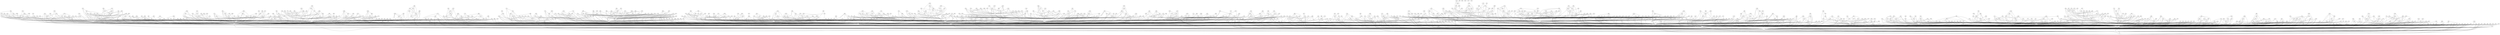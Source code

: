 graph G {
0 [label="0"];
1 [label="1"];
2 [label="2"];
3 [label="3"];
4 [label="4"];
5 [label="5"];
6 [label="6"];
7 [label="7"];
8 [label="8"];
9 [label="9"];
10 [label="10"];
11 [label="11"];
12 [label="12"];
13 [label="13"];
14 [label="14"];
15 [label="15"];
16 [label="16"];
17 [label="17"];
18 [label="18"];
19 [label="19"];
20 [label="20"];
21 [label="21"];
22 [label="22"];
23 [label="23"];
24 [label="24"];
25 [label="25"];
26 [label="26"];
27 [label="27"];
28 [label="28"];
29 [label="29"];
30 [label="30"];
31 [label="31"];
32 [label="32"];
33 [label="33"];
34 [label="34"];
35 [label="35"];
36 [label="36"];
37 [label="37"];
38 [label="38"];
39 [label="39"];
40 [label="40"];
41 [label="41"];
42 [label="42"];
43 [label="43"];
44 [label="44"];
45 [label="45"];
46 [label="46"];
47 [label="47"];
48 [label="48"];
49 [label="49"];
50 [label="50"];
51 [label="51"];
52 [label="52"];
53 [label="53"];
54 [label="54"];
55 [label="55"];
56 [label="56"];
57 [label="57"];
58 [label="58"];
59 [label="59"];
60 [label="60"];
61 [label="61"];
62 [label="62"];
63 [label="63"];
64 [label="64"];
65 [label="65"];
66 [label="66"];
67 [label="67"];
68 [label="68"];
69 [label="69"];
70 [label="70"];
71 [label="71"];
72 [label="72"];
73 [label="73"];
74 [label="74"];
75 [label="75"];
76 [label="76"];
77 [label="77"];
78 [label="78"];
79 [label="79"];
80 [label="80"];
81 [label="81"];
82 [label="82"];
83 [label="83"];
84 [label="84"];
85 [label="85"];
86 [label="86"];
87 [label="87"];
88 [label="88"];
89 [label="89"];
90 [label="90"];
91 [label="91"];
92 [label="92"];
93 [label="93"];
94 [label="94"];
95 [label="95"];
96 [label="96"];
97 [label="97"];
98 [label="98"];
99 [label="99"];
100 [label="100"];
101 [label="101"];
102 [label="102"];
103 [label="103"];
104 [label="104"];
105 [label="105"];
106 [label="106"];
107 [label="107"];
108 [label="108"];
109 [label="109"];
110 [label="110"];
111 [label="111"];
112 [label="112"];
113 [label="113"];
114 [label="114"];
115 [label="115"];
116 [label="116"];
117 [label="117"];
118 [label="118"];
119 [label="119"];
120 [label="120"];
121 [label="121"];
122 [label="122"];
123 [label="123"];
124 [label="124"];
125 [label="125"];
126 [label="126"];
127 [label="127"];
128 [label="128"];
129 [label="129"];
130 [label="130"];
131 [label="131"];
132 [label="132"];
133 [label="133"];
134 [label="134"];
135 [label="135"];
136 [label="136"];
137 [label="137"];
138 [label="138"];
139 [label="139"];
140 [label="140"];
141 [label="141"];
142 [label="142"];
143 [label="143"];
144 [label="144"];
145 [label="145"];
146 [label="146"];
147 [label="147"];
148 [label="148"];
149 [label="149"];
150 [label="150"];
151 [label="151"];
152 [label="152"];
153 [label="153"];
154 [label="154"];
155 [label="155"];
156 [label="156"];
157 [label="157"];
158 [label="158"];
159 [label="159"];
160 [label="160"];
161 [label="161"];
162 [label="162"];
163 [label="163"];
164 [label="164"];
165 [label="165"];
166 [label="166"];
167 [label="167"];
168 [label="168"];
169 [label="169"];
170 [label="170"];
171 [label="171"];
172 [label="172"];
173 [label="173"];
174 [label="174"];
175 [label="175"];
176 [label="176"];
177 [label="177"];
178 [label="178"];
179 [label="179"];
180 [label="180"];
181 [label="181"];
182 [label="182"];
183 [label="183"];
184 [label="184"];
185 [label="185"];
186 [label="186"];
187 [label="187"];
188 [label="188"];
189 [label="189"];
190 [label="190"];
191 [label="191"];
192 [label="192"];
193 [label="193"];
194 [label="194"];
195 [label="195"];
196 [label="196"];
197 [label="197"];
198 [label="198"];
199 [label="199"];
200 [label="200"];
201 [label="201"];
202 [label="202"];
203 [label="203"];
204 [label="204"];
205 [label="205"];
206 [label="206"];
207 [label="207"];
208 [label="208"];
209 [label="209"];
210 [label="210"];
211 [label="211"];
212 [label="212"];
213 [label="213"];
214 [label="214"];
215 [label="215"];
216 [label="216"];
217 [label="217"];
218 [label="218"];
219 [label="219"];
220 [label="220"];
221 [label="221"];
222 [label="222"];
223 [label="223"];
224 [label="224"];
225 [label="225"];
226 [label="226"];
227 [label="227"];
228 [label="228"];
229 [label="229"];
230 [label="230"];
231 [label="231"];
232 [label="232"];
233 [label="233"];
234 [label="234"];
235 [label="235"];
236 [label="236"];
237 [label="237"];
238 [label="238"];
239 [label="239"];
240 [label="240"];
241 [label="241"];
242 [label="242"];
243 [label="243"];
244 [label="244"];
245 [label="245"];
246 [label="246"];
247 [label="247"];
248 [label="248"];
249 [label="249"];
250 [label="250"];
251 [label="251"];
252 [label="252"];
253 [label="253"];
254 [label="254"];
255 [label="255"];
256 [label="256"];
257 [label="257"];
258 [label="258"];
259 [label="259"];
260 [label="260"];
261 [label="261"];
262 [label="262"];
263 [label="263"];
264 [label="264"];
265 [label="265"];
266 [label="266"];
267 [label="267"];
268 [label="268"];
269 [label="269"];
270 [label="270"];
271 [label="271"];
272 [label="272"];
273 [label="273"];
274 [label="274"];
275 [label="275"];
276 [label="276"];
277 [label="277"];
278 [label="278"];
279 [label="279"];
280 [label="280"];
281 [label="281"];
282 [label="282"];
283 [label="283"];
284 [label="284"];
285 [label="285"];
286 [label="286"];
287 [label="287"];
288 [label="288"];
289 [label="289"];
290 [label="290"];
291 [label="291"];
292 [label="292"];
293 [label="293"];
294 [label="294"];
295 [label="295"];
296 [label="296"];
297 [label="297"];
298 [label="298"];
299 [label="299"];
300 [label="300"];
301 [label="301"];
302 [label="302"];
303 [label="303"];
304 [label="304"];
305 [label="305"];
306 [label="306"];
307 [label="307"];
308 [label="308"];
309 [label="309"];
310 [label="310"];
311 [label="311"];
312 [label="312"];
313 [label="313"];
314 [label="314"];
315 [label="315"];
316 [label="316"];
317 [label="317"];
318 [label="318"];
319 [label="319"];
320 [label="320"];
321 [label="321"];
322 [label="322"];
323 [label="323"];
324 [label="324"];
325 [label="325"];
326 [label="326"];
327 [label="327"];
328 [label="328"];
329 [label="329"];
330 [label="330"];
331 [label="331"];
332 [label="332"];
333 [label="333"];
334 [label="334"];
335 [label="335"];
336 [label="336"];
337 [label="337"];
338 [label="338"];
339 [label="339"];
340 [label="340"];
341 [label="341"];
342 [label="342"];
343 [label="343"];
344 [label="344"];
345 [label="345"];
346 [label="346"];
347 [label="347"];
348 [label="348"];
349 [label="349"];
350 [label="350"];
351 [label="351"];
352 [label="352"];
353 [label="353"];
354 [label="354"];
355 [label="355"];
356 [label="356"];
357 [label="357"];
358 [label="358"];
359 [label="359"];
360 [label="360"];
361 [label="361"];
362 [label="362"];
363 [label="363"];
364 [label="364"];
365 [label="365"];
366 [label="366"];
367 [label="367"];
368 [label="368"];
369 [label="369"];
370 [label="370"];
371 [label="371"];
372 [label="372"];
373 [label="373"];
374 [label="374"];
375 [label="375"];
376 [label="376"];
377 [label="377"];
378 [label="378"];
379 [label="379"];
380 [label="380"];
381 [label="381"];
382 [label="382"];
383 [label="383"];
384 [label="384"];
385 [label="385"];
386 [label="386"];
387 [label="387"];
388 [label="388"];
389 [label="389"];
390 [label="390"];
391 [label="391"];
392 [label="392"];
393 [label="393"];
394 [label="394"];
395 [label="395"];
396 [label="396"];
397 [label="397"];
398 [label="398"];
399 [label="399"];
400 [label="400"];
401 [label="401"];
402 [label="402"];
403 [label="403"];
404 [label="404"];
405 [label="405"];
406 [label="406"];
407 [label="407"];
408 [label="408"];
409 [label="409"];
410 [label="410"];
411 [label="411"];
412 [label="412"];
413 [label="413"];
414 [label="414"];
415 [label="415"];
416 [label="416"];
417 [label="417"];
418 [label="418"];
419 [label="419"];
420 [label="420"];
421 [label="421"];
422 [label="422"];
423 [label="423"];
424 [label="424"];
425 [label="425"];
426 [label="426"];
427 [label="427"];
428 [label="428"];
429 [label="429"];
430 [label="430"];
431 [label="431"];
432 [label="432"];
433 [label="433"];
434 [label="434"];
435 [label="435"];
436 [label="436"];
437 [label="437"];
438 [label="438"];
439 [label="439"];
440 [label="440"];
441 [label="441"];
442 [label="442"];
443 [label="443"];
444 [label="444"];
445 [label="445"];
446 [label="446"];
447 [label="447"];
448 [label="448"];
449 [label="449"];
450 [label="450"];
451 [label="451"];
452 [label="452"];
453 [label="453"];
454 [label="454"];
455 [label="455"];
456 [label="456"];
457 [label="457"];
458 [label="458"];
459 [label="459"];
460 [label="460"];
461 [label="461"];
462 [label="462"];
463 [label="463"];
464 [label="464"];
465 [label="465"];
466 [label="466"];
467 [label="467"];
468 [label="468"];
469 [label="469"];
470 [label="470"];
471 [label="471"];
472 [label="472"];
473 [label="473"];
474 [label="474"];
475 [label="475"];
476 [label="476"];
477 [label="477"];
478 [label="478"];
479 [label="479"];
480 [label="480"];
481 [label="481"];
482 [label="482"];
483 [label="483"];
484 [label="484"];
485 [label="485"];
486 [label="486"];
487 [label="487"];
488 [label="488"];
489 [label="489"];
490 [label="490"];
491 [label="491"];
492 [label="492"];
493 [label="493"];
494 [label="494"];
495 [label="495"];
496 [label="496"];
497 [label="497"];
498 [label="498"];
499 [label="499"];
500 [label="500"];
501 [label="501"];
502 [label="502"];
503 [label="503"];
504 [label="504"];
505 [label="505"];
506 [label="506"];
507 [label="507"];
508 [label="508"];
509 [label="509"];
510 [label="510"];
511 [label="511"];
512 [label="512"];
513 [label="513"];
514 [label="514"];
515 [label="515"];
516 [label="516"];
517 [label="517"];
518 [label="518"];
519 [label="519"];
520 [label="520"];
521 [label="521"];
522 [label="522"];
523 [label="523"];
524 [label="524"];
525 [label="525"];
526 [label="526"];
527 [label="527"];
528 [label="528"];
529 [label="529"];
530 [label="530"];
531 [label="531"];
532 [label="532"];
533 [label="533"];
534 [label="534"];
535 [label="535"];
536 [label="536"];
537 [label="537"];
538 [label="538"];
539 [label="539"];
540 [label="540"];
541 [label="541"];
542 [label="542"];
543 [label="543"];
544 [label="544"];
545 [label="545"];
546 [label="546"];
547 [label="547"];
548 [label="548"];
549 [label="549"];
550 [label="550"];
551 [label="551"];
552 [label="552"];
553 [label="553"];
554 [label="554"];
555 [label="555"];
556 [label="556"];
557 [label="557"];
558 [label="558"];
559 [label="559"];
560 [label="560"];
561 [label="561"];
562 [label="562"];
563 [label="563"];
564 [label="564"];
565 [label="565"];
566 [label="566"];
567 [label="567"];
568 [label="568"];
569 [label="569"];
570 [label="570"];
571 [label="571"];
572 [label="572"];
573 [label="573"];
574 [label="574"];
575 [label="575"];
576 [label="576"];
577 [label="577"];
578 [label="578"];
579 [label="579"];
580 [label="580"];
581 [label="581"];
582 [label="582"];
583 [label="583"];
584 [label="584"];
585 [label="585"];
586 [label="586"];
587 [label="587"];
588 [label="588"];
589 [label="589"];
590 [label="590"];
591 [label="591"];
592 [label="592"];
593 [label="593"];
594 [label="594"];
595 [label="595"];
596 [label="596"];
597 [label="597"];
598 [label="598"];
599 [label="599"];
600 [label="600"];
601 [label="601"];
602 [label="602"];
603 [label="603"];
604 [label="604"];
605 [label="605"];
606 [label="606"];
607 [label="607"];
608 [label="608"];
609 [label="609"];
610 [label="610"];
611 [label="611"];
612 [label="612"];
613 [label="613"];
614 [label="614"];
615 [label="615"];
616 [label="616"];
617 [label="617"];
618 [label="618"];
619 [label="619"];
620 [label="620"];
621 [label="621"];
622 [label="622"];
623 [label="623"];
624 [label="624"];
625 [label="625"];
626 [label="626"];
627 [label="627"];
628 [label="628"];
629 [label="629"];
630 [label="630"];
631 [label="631"];
632 [label="632"];
633 [label="633"];
634 [label="634"];
635 [label="635"];
636 [label="636"];
637 [label="637"];
638 [label="638"];
639 [label="639"];
640 [label="640"];
641 [label="641"];
642 [label="642"];
643 [label="643"];
644 [label="644"];
645 [label="645"];
646 [label="646"];
647 [label="647"];
648 [label="648"];
649 [label="649"];
650 [label="650"];
651 [label="651"];
652 [label="652"];
653 [label="653"];
654 [label="654"];
655 [label="655"];
656 [label="656"];
657 [label="657"];
658 [label="658"];
659 [label="659"];
660 [label="660"];
661 [label="661"];
662 [label="662"];
663 [label="663"];
664 [label="664"];
665 [label="665"];
666 [label="666"];
667 [label="667"];
668 [label="668"];
669 [label="669"];
670 [label="670"];
671 [label="671"];
672 [label="672"];
673 [label="673"];
674 [label="674"];
675 [label="675"];
676 [label="676"];
677 [label="677"];
678 [label="678"];
679 [label="679"];
680 [label="680"];
681 [label="681"];
682 [label="682"];
683 [label="683"];
684 [label="684"];
685 [label="685"];
686 [label="686"];
687 [label="687"];
688 [label="688"];
689 [label="689"];
690 [label="690"];
691 [label="691"];
692 [label="692"];
693 [label="693"];
694 [label="694"];
695 [label="695"];
696 [label="696"];
697 [label="697"];
698 [label="698"];
699 [label="699"];
700 [label="700"];
701 [label="701"];
702 [label="702"];
703 [label="703"];
704 [label="704"];
705 [label="705"];
706 [label="706"];
707 [label="707"];
708 [label="708"];
709 [label="709"];
710 [label="710"];
711 [label="711"];
712 [label="712"];
713 [label="713"];
714 [label="714"];
715 [label="715"];
716 [label="716"];
717 [label="717"];
718 [label="718"];
719 [label="719"];
720 [label="720"];
721 [label="721"];
722 [label="722"];
723 [label="723"];
724 [label="724"];
725 [label="725"];
726 [label="726"];
727 [label="727"];
728 [label="728"];
729 [label="729"];
730 [label="730"];
731 [label="731"];
732 [label="732"];
733 [label="733"];
734 [label="734"];
735 [label="735"];
736 [label="736"];
737 [label="737"];
738 [label="738"];
739 [label="739"];
740 [label="740"];
741 [label="741"];
742 [label="742"];
743 [label="743"];
744 [label="744"];
745 [label="745"];
746 [label="746"];
747 [label="747"];
748 [label="748"];
749 [label="749"];
750 [label="750"];
751 [label="751"];
752 [label="752"];
753 [label="753"];
754 [label="754"];
755 [label="755"];
756 [label="756"];
757 [label="757"];
758 [label="758"];
759 [label="759"];
760 [label="760"];
761 [label="761"];
762 [label="762"];
763 [label="763"];
764 [label="764"];
765 [label="765"];
766 [label="766"];
767 [label="767"];
768 [label="768"];
769 [label="769"];
770 [label="770"];
771 [label="771"];
772 [label="772"];
773 [label="773"];
774 [label="774"];
775 [label="775"];
776 [label="776"];
777 [label="777"];
778 [label="778"];
779 [label="779"];
780 [label="780"];
781 [label="781"];
782 [label="782"];
783 [label="783"];
784 [label="784"];
785 [label="785"];
786 [label="786"];
787 [label="787"];
788 [label="788"];
789 [label="789"];
790 [label="790"];
791 [label="791"];
792 [label="792"];
793 [label="793"];
794 [label="794"];
795 [label="795"];
796 [label="796"];
797 [label="797"];
798 [label="798"];
799 [label="799"];
800 [label="800"];
801 [label="801"];
802 [label="802"];
803 [label="803"];
804 [label="804"];
805 [label="805"];
806 [label="806"];
807 [label="807"];
808 [label="808"];
809 [label="809"];
810 [label="810"];
811 [label="811"];
812 [label="812"];
813 [label="813"];
814 [label="814"];
815 [label="815"];
816 [label="816"];
817 [label="817"];
818 [label="818"];
819 [label="819"];
820 [label="820"];
821 [label="821"];
822 [label="822"];
823 [label="823"];
824 [label="824"];
825 [label="825"];
826 [label="826"];
827 [label="827"];
828 [label="828"];
829 [label="829"];
830 [label="830"];
831 [label="831"];
832 [label="832"];
833 [label="833"];
834 [label="834"];
835 [label="835"];
836 [label="836"];
837 [label="837"];
838 [label="838"];
839 [label="839"];
840 [label="840"];
841 [label="841"];
842 [label="842"];
843 [label="843"];
844 [label="844"];
845 [label="845"];
846 [label="846"];
847 [label="847"];
848 [label="848"];
849 [label="849"];
850 [label="850"];
851 [label="851"];
852 [label="852"];
853 [label="853"];
854 [label="854"];
855 [label="855"];
856 [label="856"];
857 [label="857"];
858 [label="858"];
859 [label="859"];
860 [label="860"];
861 [label="861"];
862 [label="862"];
863 [label="863"];
864 [label="864"];
865 [label="865"];
866 [label="866"];
867 [label="867"];
868 [label="868"];
869 [label="869"];
870 [label="870"];
871 [label="871"];
872 [label="872"];
873 [label="873"];
874 [label="874"];
875 [label="875"];
876 [label="876"];
877 [label="877"];
878 [label="878"];
879 [label="879"];
880 [label="880"];
881 [label="881"];
882 [label="882"];
883 [label="883"];
884 [label="884"];
885 [label="885"];
886 [label="886"];
887 [label="887"];
888 [label="888"];
889 [label="889"];
890 [label="890"];
891 [label="891"];
892 [label="892"];
893 [label="893"];
894 [label="894"];
895 [label="895"];
896 [label="896"];
897 [label="897"];
898 [label="898"];
899 [label="899"];
900 [label="900"];
901 [label="901"];
902 [label="902"];
903 [label="903"];
904 [label="904"];
905 [label="905"];
906 [label="906"];
907 [label="907"];
908 [label="908"];
909 [label="909"];
910 [label="910"];
911 [label="911"];
912 [label="912"];
913 [label="913"];
914 [label="914"];
915 [label="915"];
916 [label="916"];
917 [label="917"];
918 [label="918"];
919 [label="919"];
920 [label="920"];
921 [label="921"];
922 [label="922"];
923 [label="923"];
924 [label="924"];
925 [label="925"];
926 [label="926"];
927 [label="927"];
928 [label="928"];
929 [label="929"];
930 [label="930"];
931 [label="931"];
932 [label="932"];
933 [label="933"];
934 [label="934"];
935 [label="935"];
936 [label="936"];
937 [label="937"];
938 [label="938"];
939 [label="939"];
940 [label="940"];
941 [label="941"];
942 [label="942"];
943 [label="943"];
944 [label="944"];
945 [label="945"];
946 [label="946"];
947 [label="947"];
948 [label="948"];
949 [label="949"];
950 [label="950"];
951 [label="951"];
952 [label="952"];
953 [label="953"];
954 [label="954"];
955 [label="955"];
956 [label="956"];
957 [label="957"];
958 [label="958"];
959 [label="959"];
960 [label="960"];
961 [label="961"];
962 [label="962"];
963 [label="963"];
964 [label="964"];
965 [label="965"];
966 [label="966"];
967 [label="967"];
968 [label="968"];
969 [label="969"];
970 [label="970"];
971 [label="971"];
972 [label="972"];
973 [label="973"];
974 [label="974"];
975 [label="975"];
976 [label="976"];
977 [label="977"];
978 [label="978"];
979 [label="979"];
980 [label="980"];
981 [label="981"];
982 [label="982"];
983 [label="983"];
984 [label="984"];
985 [label="985"];
986 [label="986"];
987 [label="987"];
988 [label="988"];
989 [label="989"];
990 [label="990"];
991 [label="991"];
992 [label="992"];
993 [label="993"];
994 [label="994"];
995 [label="995"];
996 [label="996"];
997 [label="997"];
998 [label="998"];
999 [label="999"];
1000 [label="1000"];
1001 [label="1001"];
1002 [label="1002"];
1003 [label="1003"];
1004 [label="1004"];
1005 [label="1005"];
1006 [label="1006"];
1007 [label="1007"];
1008 [label="1008"];
1009 [label="1009"];
1010 [label="1010"];
1011 [label="1011"];
1012 [label="1012"];
1013 [label="1013"];
1014 [label="1014"];
1015 [label="1015"];
1016 [label="1016"];
1017 [label="1017"];
1018 [label="1018"];
1019 [label="1019"];
1020 [label="1020"];
1021 [label="1021"];
1022 [label="1022"];
1023 [label="1023"];
1024 [label="1024"];
1025 [label="1025"];
1026 [label="1026"];
1027 [label="1027"];
1028 [label="1028"];
1029 [label="1029"];
1030 [label="1030"];
1031 [label="1031"];
1032 [label="1032"];
1033 [label="1033"];
1034 [label="1034"];
1035 [label="1035"];
1036 [label="1036"];
1037 [label="1037"];
1038 [label="1038"];
1039 [label="1039"];
1040 [label="1040"];
1041 [label="1041"];
1042 [label="1042"];
1043 [label="1043"];
1044 [label="1044"];
1045 [label="1045"];
1046 [label="1046"];
1047 [label="1047"];
1048 [label="1048"];
1049 [label="1049"];
1050 [label="1050"];
1051 [label="1051"];
1052 [label="1052"];
1053 [label="1053"];
1054 [label="1054"];
1055 [label="1055"];
1056 [label="1056"];
1057 [label="1057"];
1058 [label="1058"];
1059 [label="1059"];
1060 [label="1060"];
1061 [label="1061"];
1062 [label="1062"];
1063 [label="1063"];
1064 [label="1064"];
1065 [label="1065"];
1066 [label="1066"];
1067 [label="1067"];
1068 [label="1068"];
1069 [label="1069"];
1070 [label="1070"];
1071 [label="1071"];
1072 [label="1072"];
1073 [label="1073"];
1074 [label="1074"];
1075 [label="1075"];
1076 [label="1076"];
1077 [label="1077"];
1078 [label="1078"];
1079 [label="1079"];
1080 [label="1080"];
1081 [label="1081"];
1082 [label="1082"];
1083 [label="1083"];
1084 [label="1084"];
1085 [label="1085"];
1086 [label="1086"];
1087 [label="1087"];
1088 [label="1088"];
1089 [label="1089"];
1090 [label="1090"];
1091 [label="1091"];
1092 [label="1092"];
1093 [label="1093"];
1094 [label="1094"];
1095 [label="1095"];
1096 [label="1096"];
1097 [label="1097"];
1098 [label="1098"];
1099 [label="1099"];
1100 [label="1100"];
1101 [label="1101"];
1102 [label="1102"];
1103 [label="1103"];
1104 [label="1104"];
1105 [label="1105"];
1106 [label="1106"];
1107 [label="1107"];
1108 [label="1108"];
1109 [label="1109"];
1110 [label="1110"];
1111 [label="1111"];
1112 [label="1112"];
1113 [label="1113"];
1114 [label="1114"];
1115 [label="1115"];
1116 [label="1116"];
1117 [label="1117"];
1118 [label="1118"];
1119 [label="1119"];
1120 [label="1120"];
1121 [label="1121"];
1122 [label="1122"];
1123 [label="1123"];
1124 [label="1124"];
1125 [label="1125"];
1126 [label="1126"];
1127 [label="1127"];
1128 [label="1128"];
1129 [label="1129"];
1130 [label="1130"];
1131 [label="1131"];
1132 [label="1132"];
1133 [label="1133"];
1134 [label="1134"];
1135 [label="1135"];
1136 [label="1136"];
1137 [label="1137"];
1138 [label="1138"];
1139 [label="1139"];
1140 [label="1140"];
1141 [label="1141"];
1142 [label="1142"];
1143 [label="1143"];
1144 [label="1144"];
1145 [label="1145"];
1146 [label="1146"];
1147 [label="1147"];
1148 [label="1148"];
1149 [label="1149"];
1150 [label="1150"];
1151 [label="1151"];
1152 [label="1152"];
1153 [label="1153"];
1154 [label="1154"];
1155 [label="1155"];
1156 [label="1156"];
1157 [label="1157"];
1158 [label="1158"];
1159 [label="1159"];
1160 [label="1160"];
1161 [label="1161"];
1162 [label="1162"];
1163 [label="1163"];
1164 [label="1164"];
1165 [label="1165"];
1166 [label="1166"];
1167 [label="1167"];
1168 [label="1168"];
1169 [label="1169"];
1170 [label="1170"];
1171 [label="1171"];
1172 [label="1172"];
1173 [label="1173"];
1174 [label="1174"];
1175 [label="1175"];
1176 [label="1176"];
1177 [label="1177"];
1178 [label="1178"];
1179 [label="1179"];
1180 [label="1180"];
1181 [label="1181"];
1182 [label="1182"];
1183 [label="1183"];
1184 [label="1184"];
1185 [label="1185"];
1186 [label="1186"];
1187 [label="1187"];
1188 [label="1188"];
1189 [label="1189"];
1190 [label="1190"];
1191 [label="1191"];
1192 [label="1192"];
1193 [label="1193"];
1194 [label="1194"];
1195 [label="1195"];
1196 [label="1196"];
1197 [label="1197"];
1198 [label="1198"];
1199 [label="1199"];
0 -- 1;
0 -- 4;
1 -- 3;
1 -- 4;
2 -- 3;
2 -- 4;
3 -- 4;
5 -- 0;
5 -- 1;
5 -- 2;
5 -- 3;
6 -- 5;
6 -- 0;
6 -- 2;
6 -- 3;
7 -- 3;
7 -- 4;
8 -- 5;
8 -- 0;
8 -- 1;
8 -- 2;
8 -- 3;
9 -- 7;
9 -- 1;
9 -- 3;
10 -- 0;
10 -- 1;
10 -- 2;
10 -- 3;
11 -- 0;
11 -- 1;
11 -- 2;
11 -- 3;
11 -- 4;
12 -- 7;
12 -- 0;
12 -- 2;
12 -- 3;
13 -- 10;
13 -- 5;
13 -- 0;
14 -- 11;
14 -- 0;
14 -- 1;
14 -- 2;
14 -- 3;
15 -- 7;
15 -- 1;
16 -- 10;
16 -- 0;
16 -- 1;
17 -- 10;
17 -- 5;
17 -- 0;
18 -- 10;
18 -- 5;
18 -- 0;
19 -- 13;
19 -- 10;
20 -- 1;
20 -- 2;
21 -- 13;
21 -- 5;
21 -- 0;
23 -- 20;
23 -- 0;
23 -- 1;
24 -- 5;
24 -- 1;
25 -- 0;
25 -- 1;
26 -- 14;
26 -- 11;
26 -- 2;
27 -- 17;
27 -- 13;
27 -- 5;
28 -- 5;
28 -- 0;
29 -- 24;
29 -- 20;
29 -- 5;
30 -- 14;
30 -- 0;
30 -- 1;
30 -- 2;
31 -- 19;
31 -- 10;
31 -- 0;
32 -- 11;
32 -- 0;
32 -- 1;
33 -- 7;
33 -- 0;
33 -- 1;
33 -- 3;
34 -- 11;
34 -- 0;
34 -- 1;
34 -- 2;
34 -- 3;
35 -- 13;
35 -- 10;
35 -- 5;
35 -- 1;
36 -- 17;
36 -- 13;
37 -- 5;
37 -- 0;
37 -- 1;
38 -- 17;
38 -- 13;
38 -- 5;
38 -- 0;
39 -- 30;
39 -- 14;
39 -- 11;
39 -- 0;
39 -- 1;
40 -- 18;
40 -- 5;
40 -- 0;
41 -- 31;
41 -- 13;
41 -- 5;
42 -- 23;
42 -- 20;
42 -- 5;
42 -- 0;
43 -- 13;
43 -- 10;
43 -- 5;
43 -- 0;
43 -- 1;
44 -- 1;
44 -- 3;
45 -- 18;
45 -- 10;
45 -- 5;
46 -- 12;
46 -- 7;
46 -- 0;
47 -- 6;
47 -- 5;
47 -- 0;
47 -- 1;
48 -- 40;
48 -- 22;
48 -- 5;
49 -- 18;
49 -- 5;
49 -- 0;
50 -- 30;
50 -- 14;
50 -- 0;
51 -- 5;
51 -- 0;
51 -- 1;
51 -- 2;
51 -- 3;
52 -- 20;
52 -- 5;
52 -- 0;
53 -- 23;
53 -- 20;
53 -- 6;
54 -- 10;
54 -- 5;
54 -- 1;
55 -- 20;
55 -- 6;
55 -- 5;
55 -- 0;
56 -- 22;
56 -- 18;
56 -- 5;
57 -- 11;
58 -- 11;
59 -- 15;
59 -- 7;
60 -- 9;
60 -- 7;
60 -- 1;
61 -- 41;
61 -- 31;
61 -- 19;
61 -- 13;
62 -- 5;
62 -- 0;
62 -- 1;
63 -- 45;
63 -- 18;
64 -- 17;
64 -- 13;
64 -- 5;
65 -- 58;
65 -- 32;
65 -- 30;
65 -- 14;
65 -- 11;
66 -- 13;
66 -- 10;
66 -- 0;
67 -- 65;
67 -- 58;
67 -- 32;
67 -- 30;
67 -- 14;
68 -- 20;
68 -- 6;
68 -- 5;
69 -- 54;
69 -- 10;
69 -- 5;
69 -- 1;
70 -- 53;
70 -- 23;
70 -- 20;
70 -- 6;
70 -- 5;
71 -- 68;
71 -- 20;
71 -- 5;
71 -- 0;
72 -- 20;
72 -- 1;
73 -- 62;
73 -- 5;
73 -- 0;
73 -- 1;
74 -- 25;
74 -- 14;
74 -- 11;
74 -- 0;
74 -- 1;
75 -- 13;
75 -- 5;
75 -- 0;
75 -- 1;
76 -- 23;
76 -- 6;
76 -- 5;
77 -- 16;
77 -- 10;
77 -- 5;
77 -- 1;
78 -- 52;
78 -- 6;
79 -- 0;
79 -- 1;
79 -- 2;
80 -- 23;
80 -- 6;
80 -- 5;
81 -- 40;
81 -- 22;
81 -- 10;
82 -- 16;
82 -- 1;
83 -- 0;
83 -- 1;
83 -- 3;
84 -- 10;
84 -- 0;
84 -- 1;
84 -- 2;
85 -- 29;
85 -- 24;
85 -- 20;
85 -- 5;
87 -- 1;
87 -- 2;
88 -- 37;
88 -- 0;
89 -- 14;
89 -- 11;
89 -- 0;
90 -- 37;
90 -- 5;
90 -- 1;
91 -- 13;
91 -- 10;
91 -- 5;
92 -- 53;
92 -- 20;
92 -- 6;
93 -- 56;
93 -- 22;
93 -- 18;
93 -- 10;
94 -- 65;
94 -- 58;
94 -- 32;
94 -- 30;
95 -- 0;
95 -- 2;
95 -- 3;
95 -- 4;
96 -- 10;
96 -- 5;
97 -- 14;
97 -- 11;
97 -- 0;
98 -- 82;
98 -- 10;
98 -- 5;
98 -- 0;
99 -- 10;
99 -- 5;
99 -- 1;
99 -- 2;
100 -- 16;
100 -- 10;
100 -- 5;
101 -- 66;
101 -- 19;
101 -- 13;
101 -- 10;
101 -- 5;
102 -- 95;
102 -- 0;
102 -- 1;
102 -- 2;
103 -- 43;
103 -- 13;
103 -- 10;
103 -- 0;
104 -- 66;
104 -- 19;
104 -- 13;
104 -- 10;
105 -- 5;
106 -- 34;
106 -- 11;
106 -- 2;
107 -- 82;
107 -- 16;
107 -- 5;
108 -- 14;
108 -- 0;
108 -- 1;
109 -- 105;
109 -- 5;
109 -- 0;
110 -- 14;
110 -- 11;
110 -- 1;
110 -- 2;
111 -- 87;
111 -- 7;
111 -- 0;
111 -- 1;
111 -- 2;
112 -- 111;
112 -- 87;
112 -- 7;
112 -- 1;
113 -- 95;
113 -- 2;
114 -- 87;
114 -- 7;
114 -- 0;
114 -- 2;
115 -- 14;
116 -- 104;
116 -- 66;
116 -- 19;
116 -- 13;
116 -- 10;
117 -- 0;
118 -- 5;
119 -- 77;
119 -- 16;
119 -- 0;
120 -- 60;
120 -- 9;
120 -- 0;
120 -- 1;
121 -- 7;
121 -- 0;
121 -- 1;
122 -- 11;
122 -- 0;
122 -- 1;
122 -- 3;
123 -- 12;
123 -- 0;
124 -- 68;
124 -- 20;
124 -- 6;
124 -- 5;
125 -- 114;
125 -- 7;
126 -- 118;
126 -- 10;
127 -- 112;
127 -- 111;
127 -- 0;
128 -- 72;
128 -- 20;
128 -- 6;
128 -- 5;
129 -- 58;
129 -- 32;
129 -- 30;
129 -- 11;
130 -- 107;
130 -- 98;
130 -- 16;
131 -- 114;
131 -- 87;
131 -- 7;
131 -- 0;
132 -- 29;
132 -- 24;
132 -- 5;
133 -- 89;
133 -- 0;
133 -- 1;
134 -- 82;
134 -- 5;
134 -- 0;
135 -- 127;
135 -- 111;
135 -- 7;
136 -- 61;
136 -- 41;
136 -- 31;
136 -- 19;
136 -- 13;
137 -- 101;
137 -- 66;
137 -- 13;
137 -- 10;
138 -- 15;
138 -- 12;
138 -- 7;
138 -- 0;
138 -- 1;
139 -- 135;
139 -- 112;
139 -- 87;
140 -- 7;
140 -- 2;
141 -- 90;
141 -- 37;
141 -- 5;
141 -- 0;
142 -- 45;
142 -- 18;
142 -- 10;
142 -- 5;
142 -- 0;
143 -- 17;
143 -- 13;
143 -- 10;
144 -- 29;
144 -- 20;
144 -- 6;
144 -- 5;
145 -- 62;
145 -- 51;
145 -- 5;
145 -- 0;
146 -- 18;
146 -- 10;
146 -- 5;
146 -- 0;
146 -- 1;
147 -- 91;
147 -- 17;
147 -- 13;
147 -- 10;
148 -- 27;
148 -- 17;
148 -- 10;
149 -- 13;
149 -- 5;
149 -- 0;
150 -- 17;
150 -- 10;
151 -- 32;
151 -- 30;
151 -- 14;
152 -- 51;
152 -- 0;
152 -- 2;
153 -- 20;
153 -- 6;
154 -- 93;
154 -- 56;
154 -- 22;
154 -- 10;
155 -- 135;
155 -- 127;
155 -- 111;
156 -- 147;
156 -- 17;
158 -- 109;
158 -- 105;
158 -- 8;
158 -- 5;
158 -- 0;
159 -- 111;
159 -- 87;
160 -- 51;
160 -- 5;
160 -- 1;
161 -- 30;
161 -- 14;
161 -- 11;
162 -- 40;
162 -- 18;
162 -- 10;
162 -- 5;
163 -- 0;
163 -- 3;
164 -- 124;
164 -- 71;
164 -- 68;
164 -- 6;
165 -- 113;
165 -- 0;
165 -- 1;
166 -- 67;
166 -- 65;
166 -- 58;
166 -- 32;
167 -- 149;
167 -- 13;
167 -- 10;
167 -- 5;
168 -- 95;
168 -- 0;
168 -- 1;
168 -- 2;
169 -- 66;
169 -- 19;
169 -- 13;
169 -- 5;
170 -- 1;
171 -- 52;
171 -- 5;
172 -- 39;
172 -- 14;
172 -- 11;
173 -- 160;
173 -- 51;
173 -- 0;
173 -- 1;
174 -- 131;
174 -- 87;
174 -- 7;
175 -- 160;
175 -- 0;
176 -- 117;
176 -- 5;
176 -- 0;
176 -- 1;
177 -- 34;
177 -- 11;
177 -- 0;
177 -- 2;
178 -- 143;
178 -- 21;
178 -- 17;
178 -- 13;
178 -- 10;
179 -- 51;
179 -- 5;
179 -- 0;
179 -- 1;
180 -- 7;
180 -- 0;
180 -- 1;
180 -- 2;
181 -- 23;
181 -- 20;
181 -- 6;
182 -- 9;
182 -- 7;
182 -- 0;
182 -- 1;
183 -- 5;
183 -- 2;
184 -- 33;
184 -- 0;
185 -- 89;
185 -- 14;
185 -- 0;
185 -- 1;
186 -- 149;
186 -- 10;
186 -- 5;
187 -- 96;
187 -- 43;
187 -- 5;
188 -- 97;
188 -- 30;
188 -- 14;
188 -- 11;
188 -- 0;
189 -- 92;
189 -- 70;
189 -- 23;
189 -- 20;
190 -- 58;
190 -- 30;
190 -- 14;
190 -- 11;
191 -- 180;
191 -- 0;
191 -- 1;
191 -- 2;
192 -- 82;
192 -- 16;
192 -- 10;
192 -- 5;
193 -- 59;
193 -- 46;
193 -- 15;
193 -- 12;
193 -- 7;
194 -- 171;
194 -- 52;
194 -- 23;
194 -- 20;
195 -- 85;
195 -- 29;
195 -- 6;
196 -- 140;
196 -- 33;
196 -- 0;
196 -- 1;
197 -- 184;
197 -- 140;
197 -- 33;
197 -- 7;
197 -- 0;
198 -- 10;
198 -- 5;
198 -- 0;
198 -- 1;
199 -- 53;
199 -- 23;
199 -- 20;
199 -- 6;
199 -- 5;
200 -- 95;
200 -- 0;
200 -- 1;
200 -- 2;
201 -- 19;
201 -- 13;
201 -- 10;
201 -- 0;
202 -- 95;
202 -- 0;
202 -- 2;
203 -- 87;
203 -- 7;
203 -- 0;
203 -- 1;
204 -- 201;
204 -- 10;
204 -- 5;
205 -- 10;
205 -- 5;
205 -- 0;
206 -- 43;
206 -- 13;
206 -- 10;
206 -- 5;
207 -- 134;
207 -- 16;
207 -- 10;
207 -- 5;
208 -- 129;
208 -- 58;
208 -- 32;
208 -- 30;
209 -- 107;
209 -- 10;
210 -- 77;
210 -- 5;
210 -- 0;
211 -- 1;
211 -- 2;
212 -- 160;
212 -- 51;
212 -- 5;
212 -- 1;
213 -- 6;
213 -- 5;
213 -- 0;
213 -- 1;
214 -- 0;
214 -- 1;
214 -- 2;
214 -- 3;
215 -- 5;
216 -- 5;
216 -- 0;
216 -- 1;
217 -- 34;
217 -- 11;
217 -- 0;
217 -- 2;
218 -- 133;
218 -- 89;
218 -- 14;
218 -- 0;
219 -- 12;
219 -- 0;
219 -- 2;
220 -- 161;
220 -- 39;
221 -- 196;
221 -- 33;
221 -- 7;
222 -- 89;
222 -- 14;
222 -- 11;
223 -- 138;
223 -- 15;
223 -- 12;
223 -- 7;
223 -- 0;
224 -- 12;
224 -- 0;
224 -- 1;
224 -- 2;
225 -- 168;
225 -- 95;
225 -- 2;
226 -- 151;
226 -- 32;
226 -- 14;
226 -- 11;
227 -- 10;
227 -- 5;
228 -- 72;
228 -- 20;
228 -- 6;
228 -- 5;
228 -- 0;
229 -- 27;
229 -- 13;
230 -- 64;
230 -- 13;
230 -- 10;
231 -- 14;
231 -- 11;
231 -- 1;
232 -- 71;
232 -- 68;
232 -- 20;
232 -- 6;
232 -- 5;
233 -- 121;
233 -- 9;
233 -- 7;
233 -- 0;
234 -- 125;
234 -- 114;
234 -- 87;
235 -- 18;
235 -- 5;
236 -- 176;
236 -- 117;
236 -- 0;
237 -- 46;
237 -- 15;
237 -- 12;
237 -- 7;
238 -- 196;
238 -- 140;
238 -- 33;
238 -- 7;
238 -- 0;
239 -- 11;
239 -- 0;
239 -- 1;
239 -- 2;
240 -- 189;
240 -- 92;
240 -- 70;
240 -- 53;
240 -- 23;
241 -- 213;
241 -- 6;
241 -- 5;
242 -- 51;
242 -- 0;
242 -- 1;
242 -- 2;
243 -- 219;
243 -- 12;
243 -- 7;
243 -- 0;
244 -- 29;
244 -- 24;
245 -- 33;
246 -- 9;
246 -- 7;
246 -- 0;
247 -- 201;
247 -- 19;
247 -- 13;
248 -- 129;
248 -- 58;
248 -- 30;
248 -- 14;
249 -- 55;
249 -- 20;
249 -- 6;
249 -- 5;
250 -- 50;
250 -- 30;
250 -- 14;
250 -- 11;
251 -- 232;
251 -- 71;
252 -- 45;
252 -- 18;
252 -- 5;
253 -- 238;
253 -- 196;
253 -- 140;
254 -- 33;
254 -- 7;
254 -- 0;
255 -- 231;
255 -- 14;
255 -- 11;
255 -- 0;
256 -- 183;
256 -- 6;
256 -- 5;
256 -- 0;
257 -- 0;
257 -- 2;
258 -- 182;
258 -- 9;
259 -- 211;
259 -- 95;
259 -- 0;
260 -- 109;
260 -- 105;
260 -- 8;
260 -- 5;
260 -- 0;
261 -- 11;
261 -- 2;
262 -- 73;
262 -- 62;
262 -- 5;
262 -- 0;
263 -- 31;
263 -- 19;
263 -- 13;
263 -- 10;
263 -- 5;
264 -- 77;
264 -- 16;
265 -- 76;
265 -- 42;
265 -- 23;
266 -- 18;
266 -- 10;
266 -- 0;
266 -- 1;
267 -- 220;
267 -- 161;
267 -- 39;
267 -- 14;
268 -- 6;
268 -- 5;
268 -- 0;
268 -- 1;
268 -- 2;
269 -- 79;
269 -- 11;
269 -- 0;
270 -- 131;
270 -- 125;
270 -- 114;
270 -- 87;
271 -- 26;
271 -- 0;
272 -- 180;
272 -- 0;
272 -- 1;
273 -- 51;
273 -- 5;
273 -- 0;
273 -- 1;
273 -- 2;
274 -- 93;
274 -- 18;
275 -- 104;
275 -- 19;
275 -- 13;
275 -- 10;
276 -- 96;
276 -- 13;
276 -- 10;
277 -- 13;
277 -- 10;
277 -- 5;
278 -- 92;
278 -- 70;
278 -- 53;
278 -- 23;
278 -- 20;
279 -- 7;
279 -- 0;
279 -- 2;
280 -- 0;
280 -- 1;
280 -- 2;
280 -- 3;
280 -- 4;
281 -- 261;
281 -- 11;
282 -- 12;
283 -- 171;
283 -- 52;
284 -- 6;
285 -- 250;
285 -- 50;
285 -- 14;
286 -- 52;
286 -- 20;
287 -- 276;
287 -- 96;
287 -- 43;
287 -- 13;
287 -- 10;
288 -- 13;
288 -- 5;
288 -- 0;
289 -- 263;
289 -- 31;
289 -- 19;
289 -- 13;
290 -- 65;
290 -- 32;
291 -- 182;
291 -- 0;
292 -- 66;
292 -- 19;
292 -- 13;
292 -- 10;
293 -- 42;
293 -- 23;
293 -- 20;
293 -- 6;
293 -- 5;
294 -- 164;
294 -- 71;
294 -- 68;
294 -- 20;
295 -- 197;
295 -- 33;
295 -- 7;
296 -- 37;
296 -- 5;
296 -- 1;
296 -- 2;
297 -- 96;
297 -- 13;
297 -- 10;
298 -- 227;
298 -- 16;
298 -- 10;
298 -- 5;
299 -- 281;
299 -- 11;
299 -- 1;
300 -- 128;
300 -- 6;
301 -- 41;
301 -- 19;
301 -- 13;
301 -- 10;
302 -- 20;
302 -- 6;
302 -- 5;
302 -- 0;
303 -- 56;
303 -- 22;
303 -- 18;
304 -- 70;
304 -- 53;
304 -- 23;
304 -- 20;
305 -- 268;
305 -- 6;
305 -- 5;
305 -- 0;
305 -- 1;
306 -- 27;
306 -- 17;
306 -- 10;
307 -- 174;
307 -- 125;
307 -- 114;
307 -- 87;
308 -- 261;
308 -- 0;
309 -- 186;
309 -- 149;
309 -- 75;
309 -- 13;
310 -- 224;
310 -- 7;
310 -- 0;
311 -- 14;
311 -- 11;
311 -- 0;
311 -- 1;
312 -- 291;
312 -- 182;
312 -- 60;
312 -- 9;
312 -- 7;
313 -- 98;
313 -- 16;
314 -- 137;
314 -- 101;
314 -- 13;
315 -- 310;
315 -- 224;
315 -- 7;
316 -- 72;
316 -- 20;
316 -- 0;
317 -- 151;
317 -- 14;
317 -- 11;
318 -- 228;
318 -- 20;
318 -- 5;
319 -- 117;
319 -- 6;
319 -- 0;
320 -- 226;
320 -- 151;
320 -- 30;
320 -- 14;
321 -- 231;
321 -- 26;
322 -- 68;
323 -- 80;
323 -- 20;
323 -- 5;
324 -- 47;
324 -- 20;
324 -- 6;
324 -- 5;
324 -- 0;
325 -- 45;
325 -- 18;
325 -- 10;
325 -- 5;
326 -- 55;
326 -- 24;
326 -- 20;
326 -- 5;
327 -- 135;
327 -- 127;
327 -- 112;
327 -- 111;
327 -- 87;
328 -- 277;
328 -- 91;
328 -- 17;
328 -- 10;
330 -- 48;
330 -- 40;
330 -- 18;
330 -- 10;
331 -- 97;
331 -- 30;
331 -- 0;
332 -- 33;
332 -- 0;
332 -- 2;
333 -- 144;
333 -- 29;
333 -- 24;
334 -- 67;
334 -- 65;
334 -- 32;
335 -- 87;
335 -- 0;
335 -- 1;
335 -- 2;
336 -- 224;
336 -- 12;
336 -- 7;
336 -- 0;
337 -- 307;
337 -- 114;
338 -- 242;
338 -- 51;
338 -- 5;
338 -- 0;
338 -- 1;
339 -- 91;
339 -- 17;
339 -- 13;
339 -- 5;
340 -- 183;
340 -- 5;
341 -- 201;
341 -- 10;
342 -- 92;
342 -- 70;
342 -- 53;
342 -- 23;
342 -- 20;
343 -- 164;
343 -- 124;
343 -- 71;
344 -- 65;
344 -- 58;
344 -- 32;
344 -- 30;
345 -- 279;
345 -- 257;
345 -- 7;
345 -- 0;
345 -- 1;
346 -- 225;
346 -- 168;
346 -- 1;
347 -- 121;
347 -- 60;
347 -- 0;
348 -- 158;
348 -- 109;
348 -- 105;
348 -- 8;
348 -- 5;
349 -- 18;
349 -- 5;
349 -- 0;
350 -- 281;
350 -- 261;
350 -- 1;
351 -- 109;
351 -- 105;
351 -- 5;
351 -- 0;
352 -- 333;
352 -- 144;
353 -- 279;
353 -- 257;
353 -- 7;
353 -- 0;
353 -- 1;
354 -- 217;
354 -- 34;
354 -- 11;
354 -- 0;
355 -- 0;
355 -- 1;
356 -- 103;
356 -- 43;
356 -- 13;
357 -- 241;
357 -- 213;
357 -- 6;
357 -- 5;
357 -- 0;
358 -- 257;
358 -- 7;
358 -- 0;
358 -- 2;
359 -- 320;
359 -- 151;
359 -- 32;
359 -- 30;
360 -- 0;
360 -- 1;
361 -- 68;
361 -- 20;
361 -- 6;
361 -- 5;
361 -- 0;
362 -- 357;
362 -- 241;
362 -- 5;
363 -- 26;
363 -- 14;
363 -- 11;
363 -- 0;
363 -- 1;
364 -- 176;
364 -- 117;
364 -- 6;
364 -- 0;
365 -- 177;
365 -- 11;
365 -- 0;
365 -- 1;
366 -- 200;
366 -- 95;
366 -- 0;
366 -- 1;
366 -- 2;
367 -- 18;
367 -- 10;
368 -- 43;
368 -- 13;
368 -- 10;
368 -- 5;
369 -- 89;
369 -- 11;
369 -- 0;
370 -- 13;
370 -- 10;
370 -- 5;
370 -- 0;
371 -- 93;
371 -- 56;
371 -- 22;
371 -- 18;
372 -- 92;
372 -- 70;
372 -- 53;
373 -- 147;
373 -- 91;
373 -- 17;
373 -- 13;
373 -- 10;
374 -- 306;
374 -- 86;
374 -- 27;
374 -- 17;
374 -- 13;
375 -- 98;
375 -- 82;
375 -- 16;
376 -- 16;
376 -- 10;
376 -- 0;
377 -- 5;
377 -- 1;
377 -- 2;
377 -- 3;
378 -- 128;
378 -- 72;
378 -- 20;
379 -- 297;
379 -- 13;
379 -- 10;
380 -- 0;
380 -- 2;
381 -- 306;
381 -- 86;
381 -- 17;
381 -- 13;
382 -- 216;
382 -- 8;
382 -- 1;
383 -- 38;
383 -- 13;
383 -- 10;
383 -- 5;
384 -- 299;
384 -- 281;
384 -- 261;
384 -- 0;
385 -- 72;
385 -- 20;
385 -- 6;
385 -- 0;
386 -- 238;
386 -- 196;
386 -- 140;
386 -- 33;
387 -- 13;
387 -- 10;
387 -- 5;
388 -- 386;
388 -- 238;
388 -- 196;
388 -- 140;
389 -- 18;
390 -- 275;
390 -- 104;
390 -- 13;
391 -- 125;
391 -- 114;
391 -- 7;
392 -- 217;
392 -- 34;
392 -- 11;
393 -- 120;
393 -- 60;
393 -- 9;
394 -- 149;
394 -- 75;
394 -- 13;
394 -- 10;
394 -- 5;
395 -- 264;
395 -- 210;
395 -- 10;
396 -- 77;
396 -- 10;
396 -- 5;
396 -- 0;
397 -- 181;
397 -- 76;
398 -- 14;
399 -- 269;
399 -- 79;
399 -- 11;
399 -- 1;
400 -- 308;
400 -- 261;
400 -- 11;
400 -- 1;
401 -- 284;
401 -- 176;
401 -- 117;
401 -- 6;
402 -- 87;
402 -- 7;
402 -- 0;
402 -- 1;
402 -- 2;
403 -- 279;
403 -- 257;
403 -- 7;
403 -- 0;
404 -- 203;
404 -- 87;
404 -- 7;
404 -- 1;
405 -- 43;
405 -- 13;
405 -- 10;
406 -- 69;
406 -- 5;
406 -- 0;
407 -- 11;
407 -- 0;
407 -- 1;
407 -- 2;
407 -- 3;
408 -- 355;
408 -- 279;
408 -- 257;
409 -- 101;
409 -- 13;
409 -- 10;
411 -- 25;
411 -- 11;
412 -- 224;
412 -- 12;
412 -- 7;
413 -- 389;
413 -- 10;
413 -- 5;
413 -- 0;
414 -- 33;
414 -- 0;
414 -- 1;
415 -- 143;
415 -- 21;
415 -- 10;
416 -- 403;
416 -- 355;
416 -- 257;
416 -- 7;
417 -- 197;
417 -- 184;
417 -- 140;
417 -- 33;
418 -- 152;
418 -- 51;
418 -- 5;
419 -- 87;
419 -- 7;
419 -- 1;
420 -- 159;
420 -- 135;
420 -- 112;
420 -- 111;
421 -- 134;
421 -- 16;
421 -- 5;
422 -- 347;
422 -- 121;
422 -- 9;
423 -- 416;
423 -- 403;
423 -- 355;
423 -- 257;
424 -- 118;
424 -- 17;
425 -- 293;
425 -- 42;
425 -- 23;
425 -- 20;
425 -- 6;
426 -- 301;
426 -- 41;
426 -- 19;
426 -- 13;
427 -- 66;
427 -- 19;
427 -- 10;
427 -- 5;
428 -- 0;
429 -- 52;
429 -- 23;
429 -- 20;
429 -- 5;
430 -- 362;
430 -- 357;
430 -- 6;
431 -- 11;
431 -- 0;
431 -- 1;
432 -- 264;
432 -- 210;
432 -- 77;
432 -- 16;
432 -- 10;
433 -- 281;
433 -- 11;
433 -- 1;
434 -- 134;
434 -- 16;
434 -- 10;
434 -- 5;
435 -- 0;
435 -- 1;
435 -- 3;
436 -- 94;
436 -- 65;
436 -- 58;
436 -- 32;
437 -- 103;
437 -- 43;
437 -- 13;
437 -- 5;
438 -- 93;
438 -- 56;
438 -- 22;
439 -- 197;
439 -- 184;
439 -- 140;
440 -- 402;
440 -- 87;
440 -- 7;
440 -- 1;
441 -- 55;
441 -- 24;
441 -- 20;
442 -- 91;
442 -- 17;
442 -- 13;
442 -- 10;
443 -- 99;
443 -- 5;
443 -- 1;
444 -- 96;
444 -- 13;
444 -- 10;
445 -- 132;
445 -- 24;
445 -- 20;
445 -- 6;
446 -- 11;
446 -- 0;
446 -- 1;
446 -- 2;
446 -- 3;
447 -- 95;
447 -- 0;
447 -- 1;
447 -- 2;
447 -- 3;
448 -- 49;
448 -- 18;
448 -- 10;
448 -- 5;
448 -- 0;
449 -- 7;
449 -- 1;
450 -- 205;
450 -- 19;
450 -- 10;
450 -- 5;
451 -- 99;
451 -- 0;
451 -- 1;
452 -- 262;
452 -- 73;
452 -- 5;
453 -- 309;
453 -- 186;
453 -- 75;
453 -- 13;
454 -- 64;
454 -- 27;
454 -- 17;
454 -- 13;
454 -- 10;
455 -- 362;
455 -- 357;
455 -- 241;
456 -- 296;
456 -- 5;
456 -- 0;
456 -- 1;
457 -- 25;
457 -- 14;
457 -- 11;
457 -- 0;
458 -- 320;
458 -- 151;
459 -- 344;
459 -- 65;
459 -- 58;
460 -- 0;
460 -- 2;
461 -- 59;
461 -- 15;
461 -- 12;
461 -- 7;
462 -- 302;
462 -- 6;
463 -- 389;
463 -- 0;
464 -- 332;
464 -- 33;
464 -- 1;
465 -- 301;
465 -- 19;
466 -- 455;
466 -- 430;
466 -- 357;
466 -- 241;
467 -- 7;
467 -- 0;
468 -- 454;
468 -- 64;
468 -- 17;
468 -- 13;
469 -- 252;
469 -- 142;
469 -- 45;
469 -- 18;
469 -- 10;
470 -- 55;
470 -- 24;
470 -- 6;
471 -- 11;
472 -- 249;
472 -- 55;
472 -- 24;
472 -- 20;
472 -- 6;
473 -- 41;
473 -- 13;
474 -- 7;
474 -- 1;
475 -- 325;
476 -- 11;
476 -- 1;
476 -- 2;
477 -- 0;
478 -- 51;
478 -- 0;
478 -- 1;
479 -- 306;
479 -- 86;
479 -- 27;
479 -- 17;
480 -- 191;
480 -- 180;
480 -- 7;
480 -- 0;
481 -- 23;
481 -- 20;
482 -- 184;
482 -- 140;
482 -- 33;
482 -- 0;
483 -- 153;
483 -- 23;
483 -- 6;
484 -- 172;
484 -- 57;
484 -- 39;
484 -- 30;
485 -- 433;
485 -- 261;
485 -- 0;
486 -- 20;
486 -- 5;
487 -- 93;
487 -- 56;
487 -- 22;
488 -- 223;
488 -- 138;
488 -- 15;
488 -- 12;
489 -- 0;
489 -- 3;
489 -- 4;
490 -- 68;
490 -- 20;
490 -- 5;
490 -- 0;
491 -- 377;
491 -- 5;
491 -- 0;
491 -- 1;
491 -- 2;
492 -- 457;
492 -- 25;
492 -- 11;
493 -- 172;
493 -- 57;
493 -- 14;
494 -- 364;
494 -- 117;
494 -- 5;
495 -- 51;
495 -- 5;
495 -- 1;
496 -- 184;
496 -- 140;
496 -- 33;
496 -- 7;
496 -- 0;
497 -- 383;
498 -- 67;
498 -- 58;
498 -- 32;
499 -- 490;
499 -- 68;
499 -- 6;
499 -- 5;
500 -- 20;
500 -- 6;
501 -- 167;
501 -- 75;
501 -- 10;
502 -- 444;
502 -- 13;
503 -- 475;
503 -- 45;
504 -- 72;
504 -- 20;
504 -- 6;
505 -- 57;
506 -- 192;
506 -- 98;
506 -- 16;
506 -- 10;
507 -- 184;
507 -- 140;
507 -- 33;
507 -- 7;
507 -- 0;
508 -- 16;
508 -- 10;
508 -- 5;
509 -- 495;
509 -- 62;
509 -- 51;
509 -- 5;
509 -- 0;
510 -- 71;
510 -- 68;
510 -- 20;
511 -- 431;
511 -- 11;
511 -- 1;
511 -- 2;
512 -- 48;
513 -- 348;
513 -- 158;
513 -- 109;
513 -- 105;
514 -- 320;
514 -- 226;
514 -- 151;
515 -- 174;
515 -- 131;
515 -- 114;
515 -- 87;
516 -- 174;
517 -- 338;
517 -- 242;
517 -- 5;
517 -- 0;
518 -- 33;
518 -- 7;
518 -- 0;
519 -- 34;
519 -- 11;
519 -- 0;
519 -- 1;
519 -- 2;
520 -- 204;
520 -- 201;
520 -- 19;
520 -- 13;
520 -- 10;
521 -- 306;
522 -- 240;
522 -- 92;
522 -- 53;
523 -- 42;
523 -- 23;
524 -- 514;
524 -- 359;
524 -- 320;
524 -- 226;
525 -- 410;
525 -- 36;
525 -- 17;
525 -- 13;
525 -- 10;
526 -- 112;
526 -- 111;
526 -- 7;
526 -- 0;
527 -- 219;
527 -- 12;
527 -- 7;
527 -- 0;
527 -- 1;
528 -- 496;
528 -- 140;
528 -- 33;
529 -- 71;
529 -- 68;
529 -- 20;
529 -- 6;
530 -- 96;
531 -- 132;
531 -- 29;
532 -- 107;
532 -- 82;
532 -- 16;
533 -- 17;
533 -- 10;
534 -- 107;
534 -- 16;
535 -- 400;
535 -- 308;
535 -- 261;
535 -- 11;
535 -- 0;
536 -- 138;
536 -- 15;
536 -- 12;
536 -- 7;
536 -- 0;
537 -- 59;
537 -- 46;
537 -- 15;
538 -- 175;
538 -- 160;
538 -- 51;
538 -- 5;
539 -- 0;
539 -- 1;
540 -- 518;
540 -- 140;
540 -- 7;
541 -- 8;
541 -- 5;
542 -- 429;
542 -- 52;
542 -- 23;
542 -- 20;
543 -- 363;
543 -- 14;
543 -- 0;
544 -- 335;
544 -- 87;
544 -- 0;
544 -- 1;
545 -- 93;
545 -- 56;
545 -- 22;
545 -- 18;
546 -- 335;
546 -- 87;
546 -- 0;
547 -- 1;
547 -- 2;
548 -- 88;
548 -- 5;
548 -- 0;
548 -- 1;
549 -- 368;
549 -- 43;
549 -- 13;
549 -- 10;
549 -- 5;
550 -- 72;
550 -- 6;
551 -- 233;
551 -- 9;
552 -- 163;
552 -- 0;
552 -- 1;
552 -- 2;
553 -- 94;
553 -- 67;
553 -- 58;
554 -- 176;
554 -- 117;
554 -- 0;
555 -- 96;
555 -- 43;
555 -- 13;
556 -- 549;
556 -- 43;
556 -- 13;
557 -- 206;
557 -- 10;
558 -- 153;
558 -- 42;
558 -- 23;
558 -- 20;
559 -- 326;
559 -- 24;
559 -- 20;
560 -- 384;
560 -- 299;
560 -- 261;
560 -- 11;
561 -- 14;
561 -- 11;
561 -- 2;
562 -- 63;
562 -- 45;
562 -- 18;
562 -- 10;
563 -- 87;
563 -- 7;
564 -- 505;
564 -- 172;
564 -- 57;
564 -- 39;
565 -- 418;
565 -- 51;
566 -- 564;
566 -- 505;
566 -- 172;
566 -- 57;
567 -- 258;
567 -- 182;
567 -- 9;
567 -- 7;
568 -- 155;
568 -- 139;
568 -- 127;
568 -- 112;
569 -- 286;
569 -- 171;
569 -- 23;
570 -- 304;
570 -- 92;
570 -- 70;
571 -- 454;
571 -- 64;
571 -- 13;
572 -- 552;
572 -- 163;
572 -- 0;
572 -- 1;
573 -- 217;
573 -- 34;
573 -- 11;
574 -- 355;
574 -- 279;
574 -- 257;
574 -- 7;
575 -- 56;
576 -- 0;
576 -- 1;
576 -- 2;
576 -- 3;
576 -- 4;
577 -- 65;
577 -- 58;
578 -- 0;
578 -- 1;
579 -- 0;
579 -- 1;
580 -- 15;
580 -- 12;
580 -- 7;
581 -- 356;
581 -- 206;
581 -- 103;
581 -- 43;
581 -- 13;
582 -- 484;
582 -- 39;
582 -- 30;
583 -- 457;
583 -- 25;
583 -- 14;
583 -- 11;
584 -- 121;
584 -- 60;
585 -- 29;
585 -- 20;
585 -- 6;
585 -- 5;
586 -- 162;
586 -- 40;
586 -- 22;
586 -- 18;
587 -- 186;
587 -- 149;
587 -- 13;
588 -- 271;
588 -- 26;
588 -- 14;
588 -- 11;
588 -- 0;
589 -- 296;
589 -- 5;
590 -- 574;
590 -- 403;
590 -- 355;
590 -- 279;
590 -- 257;
591 -- 347;
591 -- 121;
591 -- 60;
591 -- 9;
592 -- 288;
592 -- 17;
592 -- 13;
592 -- 10;
592 -- 5;
593 -- 94;
593 -- 67;
593 -- 58;
593 -- 32;
594 -- 72;
594 -- 5;
595 -- 440;
595 -- 402;
595 -- 87;
595 -- 7;
595 -- 0;
596 -- 326;
596 -- 55;
596 -- 24;
596 -- 20;
597 -- 24;
597 -- 20;
598 -- 394;
598 -- 149;
598 -- 75;
598 -- 13;
598 -- 10;
599 -- 105;
599 -- 8;
600 -- 170;
600 -- 5;
601 -- 17;
601 -- 13;
602 -- 93;
602 -- 56;
602 -- 22;
603 -- 393;
604 -- 570;
604 -- 304;
604 -- 70;
604 -- 53;
605 -- 8;
605 -- 5;
606 -- 1;
606 -- 2;
607 -- 155;
607 -- 139;
607 -- 135;
607 -- 127;
608 -- 130;
608 -- 107;
608 -- 98;
608 -- 82;
609 -- 321;
609 -- 26;
609 -- 14;
610 -- 487;
610 -- 274;
610 -- 93;
610 -- 56;
610 -- 22;
611 -- 225;
611 -- 95;
611 -- 0;
612 -- 387;
612 -- 91;
612 -- 17;
612 -- 13;
612 -- 10;
613 -- 17;
613 -- 13;
614 -- 163;
614 -- 1;
615 -- 25;
615 -- 14;
615 -- 11;
615 -- 0;
616 -- 178;
616 -- 143;
616 -- 21;
616 -- 17;
617 -- 12;
617 -- 7;
617 -- 0;
618 -- 321;
618 -- 231;
618 -- 14;
619 -- 1;
619 -- 2;
619 -- 3;
619 -- 4;
620 -- 202;
620 -- 168;
621 -- 118;
621 -- 17;
621 -- 10;
622 -- 300;
622 -- 128;
622 -- 20;
622 -- 6;
623 -- 26;
623 -- 14;
623 -- 11;
623 -- 0;
623 -- 1;
624 -- 90;
624 -- 88;
624 -- 5;
624 -- 0;
625 -- 615;
625 -- 457;
625 -- 25;
626 -- 26;
626 -- 14;
626 -- 0;
627 -- 110;
627 -- 14;
627 -- 11;
627 -- 1;
628 -- 140;
628 -- 33;
628 -- 7;
628 -- 0;
629 -- 15;
629 -- 12;
629 -- 0;
630 -- 324;
630 -- 47;
630 -- 6;
630 -- 5;
631 -- 66;
631 -- 19;
631 -- 13;
631 -- 10;
632 -- 132;
632 -- 29;
632 -- 20;
632 -- 6;
633 -- 304;
633 -- 92;
633 -- 70;
633 -- 53;
633 -- 23;
634 -- 528;
634 -- 496;
634 -- 184;
634 -- 33;
635 -- 338;
635 -- 242;
635 -- 51;
635 -- 0;
636 -- 599;
636 -- 8;
637 -- 585;
637 -- 29;
637 -- 20;
638 -- 279;
638 -- 0;
639 -- 618;
639 -- 231;
639 -- 14;
640 -- 252;
640 -- 45;
640 -- 18;
641 -- 73;
641 -- 5;
642 -- 68;
642 -- 5;
642 -- 0;
643 -- 44;
643 -- 1;
643 -- 2;
644 -- 17;
644 -- 13;
645 -- 139;
645 -- 135;
646 -- 293;
646 -- 42;
646 -- 23;
648 -- 533;
648 -- 288;
648 -- 17;
648 -- 13;
648 -- 10;
649 -- 119;
649 -- 77;
649 -- 16;
649 -- 10;
650 -- 491;
650 -- 0;
650 -- 1;
651 -- 181;
651 -- 76;
651 -- 42;
651 -- 23;
652 -- 310;
652 -- 224;
652 -- 12;
652 -- 7;
652 -- 0;
653 -- 251;
653 -- 20;
654 -- 164;
654 -- 124;
654 -- 68;
655 -- 122;
655 -- 0;
655 -- 2;
656 -- 128;
656 -- 20;
656 -- 6;
657 -- 643;
657 -- 0;
657 -- 1;
658 -- 34;
658 -- 11;
658 -- 0;
658 -- 1;
658 -- 2;
659 -- 557;
659 -- 206;
659 -- 103;
659 -- 43;
659 -- 13;
660 -- 108;
660 -- 14;
660 -- 11;
660 -- 0;
660 -- 1;
661 -- 332;
661 -- 33;
661 -- 7;
661 -- 0;
662 -- 354;
662 -- 34;
662 -- 11;
662 -- 0;
663 -- 184;
663 -- 140;
663 -- 33;
664 -- 281;
664 -- 261;
664 -- 11;
664 -- 0;
665 -- 17;
665 -- 5;
665 -- 0;
666 -- 11;
666 -- 0;
666 -- 1;
667 -- 275;
667 -- 66;
668 -- 209;
668 -- 107;
668 -- 98;
668 -- 82;
668 -- 16;
669 -- 423;
669 -- 403;
669 -- 279;
670 -- 570;
670 -- 304;
670 -- 92;
670 -- 70;
671 -- 494;
671 -- 364;
671 -- 176;
671 -- 6;
672 -- 518;
672 -- 0;
673 -- 293;
673 -- 42;
673 -- 23;
673 -- 6;
674 -- 15;
674 -- 12;
675 -- 407;
675 -- 11;
675 -- 1;
675 -- 2;
676 -- 12;
676 -- 7;
676 -- 1;
676 -- 2;
677 -- 167;
677 -- 149;
678 -- 64;
678 -- 27;
678 -- 17;
678 -- 13;
679 -- 117;
679 -- 6;
679 -- 5;
679 -- 0;
680 -- 225;
680 -- 168;
680 -- 95;
680 -- 0;
681 -- 127;
682 -- 410;
682 -- 36;
682 -- 17;
682 -- 10;
683 -- 224;
683 -- 12;
683 -- 7;
683 -- 1;
684 -- 375;
684 -- 130;
684 -- 107;
684 -- 82;
685 -- 521;
685 -- 86;
685 -- 27;
686 -- 89;
686 -- 14;
686 -- 11;
686 -- 0;
687 -- 135;
687 -- 127;
687 -- 111;
688 -- 78;
688 -- 23;
688 -- 20;
688 -- 6;
689 -- 323;
689 -- 80;
689 -- 6;
690 -- 105;
690 -- 5;
691 -- 88;
691 -- 37;
691 -- 5;
691 -- 1;
692 -- 15;
692 -- 7;
692 -- 0;
693 -- 373;
693 -- 17;
693 -- 13;
694 -- 461;
695 -- 534;
695 -- 107;
695 -- 98;
695 -- 82;
695 -- 16;
696 -- 95;
696 -- 1;
697 -- 72;
697 -- 5;
698 -- 13;
698 -- 10;
698 -- 5;
699 -- 257;
699 -- 7;
699 -- 1;
700 -- 493;
700 -- 172;
700 -- 39;
701 -- 366;
701 -- 200;
701 -- 95;
701 -- 1;
702 -- 465;
702 -- 426;
702 -- 41;
703 -- 77;
703 -- 16;
704 -- 140;
704 -- 7;
705 -- 476;
705 -- 122;
705 -- 0;
706 -- 677;
706 -- 167;
706 -- 149;
706 -- 75;
707 -- 275;
707 -- 104;
707 -- 66;
707 -- 13;
708 -- 382;
708 -- 216;
708 -- 5;
708 -- 0;
709 -- 121;
709 -- 60;
710 -- 337;
710 -- 174;
710 -- 125;
711 -- 502;
711 -- 444;
711 -- 297;
711 -- 43;
712 -- 88;
712 -- 37;
712 -- 5;
713 -- 142;
713 -- 18;
713 -- 5;
714 -- 264;
714 -- 210;
714 -- 16;
715 -- 242;
715 -- 51;
715 -- 0;
715 -- 1;
716 -- 484;
716 -- 57;
716 -- 30;
717 -- 14;
717 -- 11;
718 -- 12;
718 -- 7;
718 -- 0;
719 -- 549;
719 -- 13;
720 -- 20;
720 -- 6;
720 -- 0;
721 -- 15;
721 -- 7;
721 -- 0;
722 -- 661;
722 -- 414;
722 -- 332;
722 -- 33;
722 -- 7;
723 -- 104;
723 -- 19;
723 -- 13;
724 -- 137;
724 -- 101;
724 -- 13;
725 -- 698;
725 -- 118;
725 -- 13;
726 -- 94;
726 -- 58;
727 -- 42;
727 -- 20;
727 -- 6;
728 -- 304;
728 -- 92;
728 -- 70;
728 -- 53;
729 -- 109;
729 -- 8;
729 -- 5;
730 -- 402;
730 -- 87;
730 -- 7;
730 -- 0;
730 -- 1;
731 -- 114;
731 -- 7;
731 -- 0;
731 -- 1;
732 -- 380;
732 -- 0;
732 -- 2;
733 -- 18;
734 -- 302;
734 -- 5;
735 -- 111;
735 -- 87;
736 -- 61;
736 -- 41;
736 -- 31;
736 -- 19;
737 -- 395;
737 -- 264;
737 -- 77;
737 -- 16;
738 -- 724;
738 -- 137;
738 -- 101;
738 -- 19;
739 -- 0;
739 -- 1;
739 -- 2;
739 -- 3;
740 -- 96;
740 -- 43;
740 -- 13;
740 -- 5;
741 -- 16;
742 -- 493;
742 -- 57;
742 -- 30;
743 -- 72;
743 -- 6;
744 -- 52;
745 -- 513;
745 -- 109;
745 -- 105;
746 -- 65;
746 -- 32;
746 -- 30;
746 -- 14;
747 -- 11;
747 -- 0;
747 -- 1;
748 -- 662;
748 -- 354;
748 -- 34;
748 -- 11;
749 -- 388;
749 -- 386;
749 -- 196;
750 -- 41;
750 -- 31;
750 -- 19;
750 -- 13;
750 -- 10;
751 -- 519;
751 -- 34;
752 -- 449;
752 -- 12;
752 -- 7;
752 -- 0;
753 -- 509;
753 -- 495;
753 -- 62;
753 -- 51;
753 -- 5;
754 -- 68;
754 -- 20;
754 -- 6;
755 -- 647;
755 -- 287;
755 -- 276;
755 -- 96;
755 -- 43;
756 -- 13;
756 -- 10;
756 -- 5;
757 -- 6;
758 -- 319;
758 -- 176;
758 -- 117;
758 -- 5;
759 -- 526;
759 -- 7;
760 -- 20;
760 -- 6;
760 -- 5;
761 -- 67;
761 -- 65;
761 -- 58;
761 -- 30;
762 -- 582;
762 -- 172;
762 -- 39;
763 -- 651;
763 -- 181;
763 -- 76;
763 -- 42;
764 -- 762;
764 -- 484;
765 -- 87;
765 -- 7;
765 -- 0;
766 -- 723;
766 -- 275;
766 -- 104;
766 -- 66;
766 -- 19;
767 -- 649;
767 -- 77;
767 -- 16;
767 -- 10;
768 -- 20;
769 -- 67;
769 -- 65;
769 -- 58;
770 -- 758;
770 -- 117;
770 -- 6;
771 -- 255;
771 -- 11;
772 -- 12;
772 -- 0;
773 -- 172;
773 -- 57;
774 -- 127;
774 -- 112;
774 -- 111;
775 -- 168;
775 -- 0;
775 -- 1;
776 -- 15;
777 -- 667;
777 -- 66;
777 -- 19;
778 -- 505;
779 -- 396;
779 -- 77;
779 -- 16;
779 -- 10;
779 -- 5;
780 -- 598;
780 -- 394;
780 -- 149;
780 -- 75;
781 -- 328;
781 -- 277;
781 -- 17;
781 -- 13;
782 -- 63;
782 -- 45;
783 -- 337;
783 -- 307;
783 -- 174;
783 -- 131;
784 -- 375;
784 -- 130;
784 -- 107;
784 -- 98;
784 -- 82;
785 -- 651;
785 -- 181;
785 -- 76;
786 -- 227;
786 -- 5;
786 -- 0;
787 -- 95;
787 -- 2;
788 -- 501;
788 -- 167;
788 -- 75;
789 -- 39;
789 -- 30;
789 -- 14;
790 -- 0;
790 -- 1;
790 -- 3;
791 -- 545;
791 -- 93;
791 -- 56;
792 -- 310;
792 -- 224;
792 -- 7;
793 -- 525;
793 -- 410;
793 -- 36;
794 -- 76;
794 -- 23;
794 -- 20;
795 -- 794;
795 -- 23;
796 -- 131;
796 -- 125;
796 -- 114;
796 -- 87;
796 -- 7;
797 -- 164;
798 -- 450;
798 -- 205;
798 -- 19;
798 -- 13;
798 -- 10;
799 -- 457;
799 -- 25;
799 -- 14;
799 -- 0;
800 -- 656;
800 -- 128;
801 -- 171;
801 -- 23;
802 -- 572;
802 -- 552;
802 -- 163;
802 -- 11;
802 -- 0;
803 -- 684;
803 -- 375;
803 -- 130;
803 -- 107;
804 -- 671;
804 -- 494;
804 -- 364;
805 -- 142;
805 -- 45;
806 -- 199;
806 -- 53;
806 -- 23;
806 -- 6;
807 -- 155;
807 -- 139;
807 -- 135;
808 -- 333;
808 -- 144;
808 -- 20;
809 -- 99;
809 -- 5;
809 -- 1;
810 -- 627;
810 -- 110;
810 -- 14;
810 -- 11;
810 -- 0;
811 -- 87;
811 -- 0;
811 -- 1;
812 -- 5;
812 -- 1;
813 -- 87;
813 -- 7;
813 -- 0;
813 -- 1;
814 -- 95;
814 -- 0;
814 -- 2;
814 -- 3;
815 -- 96;
815 -- 13;
815 -- 10;
816 -- 562;
816 -- 325;
816 -- 63;
816 -- 45;
817 -- 55;
817 -- 24;
817 -- 20;
818 -- 493;
818 -- 57;
819 -- 30;
819 -- 14;
819 -- 11;
819 -- 0;
820 -- 23;
821 -- 531;
821 -- 132;
821 -- 20;
822 -- 782;
822 -- 503;
822 -- 475;
823 -- 708;
823 -- 382;
823 -- 8;
823 -- 5;
824 -- 144;
824 -- 29;
824 -- 6;
825 -- 276;
825 -- 96;
825 -- 43;
826 -- 242;
826 -- 5;
826 -- 0;
827 -- 402;
827 -- 87;
827 -- 7;
827 -- 0;
828 -- 763;
828 -- 651;
828 -- 265;
828 -- 76;
829 -- 376;
829 -- 16;
829 -- 10;
830 -- 143;
830 -- 21;
830 -- 13;
830 -- 10;
831 -- 0;
832 -- 264;
832 -- 210;
832 -- 77;
833 -- 480;
833 -- 272;
833 -- 191;
833 -- 180;
833 -- 7;
834 -- 91;
834 -- 13;
834 -- 10;
835 -- 544;
835 -- 335;
835 -- 87;
835 -- 7;
835 -- 0;
836 -- 135;
836 -- 127;
836 -- 111;
837 -- 327;
837 -- 135;
838 -- 7;
838 -- 0;
839 -- 77;
839 -- 16;
840 -- 46;
840 -- 15;
840 -- 12;
841 -- 90;
841 -- 88;
841 -- 37;
841 -- 5;
841 -- 0;
842 -- 181;
842 -- 42;
842 -- 23;
843 -- 11;
843 -- 1;
844 -- 164;
844 -- 124;
844 -- 71;
844 -- 68;
845 -- 117;
845 -- 6;
845 -- 5;
845 -- 0;
846 -- 15;
846 -- 12;
846 -- 7;
847 -- 250;
847 -- 50;
847 -- 14;
848 -- 103;
848 -- 43;
849 -- 798;
849 -- 450;
849 -- 205;
849 -- 19;
849 -- 13;
850 -- 156;
850 -- 17;
851 -- 181;
851 -- 76;
851 -- 42;
852 -- 219;
852 -- 12;
853 -- 485;
853 -- 11;
854 -- 143;
854 -- 21;
854 -- 17;
855 -- 226;
855 -- 32;
855 -- 30;
855 -- 14;
856 -- 64;
856 -- 27;
856 -- 17;
856 -- 13;
857 -- 790;
857 -- 0;
857 -- 1;
857 -- 2;
858 -- 140;
858 -- 33;
858 -- 7;
858 -- 0;
859 -- 19;
859 -- 5;
859 -- 0;
860 -- 30;
860 -- 14;
861 -- 391;
861 -- 125;
861 -- 114;
861 -- 87;
862 -- 441;
862 -- 24;
862 -- 20;
862 -- 6;
863 -- 265;
863 -- 76;
864 -- 266;
864 -- 18;
864 -- 10;
864 -- 5;
864 -- 0;
865 -- 741;
865 -- 82;
865 -- 16;
866 -- 141;
866 -- 90;
866 -- 88;
866 -- 37;
866 -- 5;
867 -- 193;
867 -- 59;
867 -- 46;
867 -- 15;
867 -- 12;
868 -- 576;
868 -- 0;
868 -- 1;
868 -- 2;
869 -- 629;
869 -- 15;
869 -- 12;
869 -- 7;
869 -- 0;
870 -- 272;
870 -- 191;
870 -- 180;
870 -- 0;
871 -- 153;
871 -- 42;
871 -- 20;
872 -- 586;
872 -- 40;
872 -- 18;
873 -- 138;
873 -- 15;
873 -- 12;
873 -- 7;
874 -- 93;
874 -- 18;
875 -- 474;
875 -- 460;
875 -- 180;
875 -- 7;
876 -- 518;
876 -- 140;
876 -- 33;
876 -- 7;
877 -- 676;
877 -- 12;
877 -- 7;
877 -- 0;
877 -- 1;
878 -- 130;
878 -- 98;
878 -- 82;
879 -- 14;
880 -- 157;
880 -- 9;
880 -- 1;
881 -- 514;
881 -- 359;
881 -- 226;
881 -- 151;
882 -- 91;
882 -- 17;
882 -- 13;
882 -- 10;
882 -- 5;
883 -- 11;
884 -- 266;
884 -- 18;
884 -- 5;
884 -- 0;
885 -- 26;
885 -- 14;
885 -- 11;
886 -- 511;
886 -- 431;
886 -- 11;
886 -- 0;
886 -- 1;
887 -- 285;
887 -- 250;
887 -- 30;
887 -- 14;
888 -- 301;
888 -- 41;
888 -- 13;
889 -- 743;
889 -- 228;
889 -- 72;
889 -- 20;
890 -- 510;
890 -- 164;
890 -- 124;
890 -- 71;
890 -- 68;
891 -- 218;
891 -- 133;
891 -- 14;
892 -- 503;
892 -- 475;
892 -- 325;
892 -- 63;
892 -- 45;
893 -- 405;
893 -- 96;
893 -- 13;
895 -- 306;
895 -- 86;
896 -- 331;
896 -- 97;
896 -- 30;
896 -- 14;
896 -- 11;
897 -- 219;
897 -- 12;
897 -- 0;
898 -- 411;
898 -- 14;
898 -- 11;
898 -- 0;
899 -- 490;
900 -- 126;
900 -- 118;
900 -- 13;
901 -- 313;
901 -- 130;
901 -- 107;
901 -- 98;
901 -- 82;
902 -- 856;
902 -- 230;
903 -- 534;
903 -- 107;
903 -- 98;
903 -- 82;
903 -- 16;
904 -- 61;
904 -- 41;
904 -- 31;
904 -- 19;
904 -- 13;
905 -- 742;
905 -- 39;
906 -- 731;
906 -- 114;
906 -- 87;
907 -- 691;
907 -- 5;
908 -- 238;
908 -- 196;
908 -- 140;
909 -- 11;
909 -- 0;
909 -- 1;
909 -- 3;
910 -- 5;
910 -- 0;
910 -- 1;
911 -- 518;
911 -- 140;
911 -- 33;
912 -- 536;
912 -- 138;
912 -- 7;
913 -- 641;
913 -- 262;
914 -- 32;
914 -- 14;
915 -- 405;
915 -- 297;
915 -- 96;
915 -- 43;
915 -- 13;
916 -- 653;
916 -- 251;
916 -- 71;
916 -- 68;
917 -- 840;
917 -- 193;
917 -- 59;
917 -- 46;
917 -- 15;
918 -- 223;
918 -- 138;
919 -- 260;
919 -- 109;
919 -- 8;
920 -- 125;
920 -- 7;
921 -- 345;
921 -- 279;
921 -- 7;
921 -- 0;
922 -- 29;
922 -- 24;
922 -- 20;
922 -- 6;
923 -- 118;
923 -- 13;
924 -- 651;
924 -- 265;
924 -- 76;
925 -- 637;
925 -- 585;
925 -- 20;
926 -- 132;
926 -- 29;
927 -- 639;
927 -- 618;
927 -- 321;
927 -- 231;
927 -- 26;
928 -- 227;
928 -- 16;
929 -- 463;
929 -- 389;
929 -- 18;
930 -- 877;
930 -- 12;
930 -- 7;
931 -- 358;
931 -- 7;
931 -- 0;
931 -- 1;
932 -- 224;
932 -- 7;
932 -- 0;
932 -- 1;
933 -- 127;
933 -- 112;
933 -- 111;
933 -- 7;
934 -- 102;
934 -- 95;
934 -- 0;
934 -- 2;
935 -- 840;
935 -- 46;
935 -- 15;
936 -- 207;
936 -- 134;
936 -- 82;
936 -- 16;
936 -- 10;
937 -- 441;
937 -- 24;
938 -- 88;
938 -- 37;
938 -- 5;
938 -- 0;
938 -- 1;
939 -- 200;
939 -- 95;
939 -- 0;
940 -- 297;
940 -- 43;
940 -- 13;
941 -- 73;
941 -- 62;
941 -- 51;
942 -- 171;
942 -- 23;
942 -- 20;
943 -- 366;
943 -- 200;
944 -- 95;
944 -- 0;
944 -- 1;
944 -- 3;
945 -- 292;
945 -- 13;
946 -- 87;
946 -- 7;
947 -- 503;
947 -- 475;
947 -- 325;
948 -- 118;
948 -- 17;
948 -- 13;
948 -- 10;
949 -- 603;
949 -- 120;
949 -- 9;
950 -- 802;
950 -- 552;
950 -- 11;
951 -- 883;
951 -- 26;
952 -- 919;
952 -- 109;
953 -- 716;
953 -- 484;
953 -- 39;
954 -- 16;
954 -- 10;
954 -- 0;
955 -- 23;
955 -- 20;
955 -- 6;
956 -- 666;
956 -- 561;
956 -- 14;
956 -- 11;
956 -- 0;
957 -- 403;
957 -- 279;
958 -- 164;
958 -- 124;
958 -- 68;
959 -- 462;
959 -- 24;
959 -- 6;
960 -- 55;
961 -- 52;
961 -- 23;
961 -- 20;
961 -- 6;
962 -- 64;
962 -- 27;
962 -- 17;
963 -- 845;
963 -- 176;
963 -- 117;
963 -- 6;
964 -- 16;
964 -- 10;
964 -- 5;
964 -- 1;
965 -- 662;
965 -- 354;
965 -- 217;
966 -- 725;
966 -- 698;
966 -- 118;
966 -- 17;
966 -- 13;
967 -- 207;
967 -- 82;
967 -- 16;
967 -- 10;
968 -- 318;
968 -- 228;
968 -- 20;
969 -- 23;
969 -- 20;
969 -- 5;
970 -- 201;
970 -- 19;
970 -- 10;
971 -- 503;
971 -- 325;
971 -- 45;
972 -- 333;
972 -- 144;
972 -- 24;
973 -- 26;
974 -- 250;
974 -- 50;
975 -- 26;
975 -- 14;
975 -- 11;
976 -- 75;
976 -- 10;
976 -- 5;
976 -- 0;
977 -- 183;
977 -- 6;
978 -- 696;
978 -- 366;
978 -- 200;
978 -- 95;
978 -- 0;
979 -- 107;
979 -- 82;
980 -- 366;
980 -- 200;
980 -- 95;
980 -- 0;
981 -- 368;
981 -- 43;
981 -- 13;
981 -- 10;
981 -- 5;
982 -- 61;
982 -- 41;
982 -- 31;
982 -- 13;
983 -- 130;
983 -- 107;
983 -- 98;
983 -- 16;
984 -- 272;
984 -- 191;
984 -- 180;
985 -- 76;
985 -- 42;
985 -- 20;
986 -- 6;
986 -- 5;
986 -- 0;
987 -- 601;
987 -- 306;
987 -- 17;
988 -- 401;
988 -- 284;
988 -- 176;
988 -- 117;
988 -- 6;
989 -- 690;
989 -- 158;
989 -- 105;
990 -- 284;
990 -- 117;
990 -- 6;
991 -- 684;
991 -- 130;
991 -- 107;
992 -- 138;
992 -- 12;
993 -- 24;
993 -- 6;
993 -- 5;
994 -- 502;
994 -- 297;
995 -- 357;
995 -- 241;
995 -- 213;
995 -- 6;
995 -- 5;
996 -- 381;
996 -- 306;
996 -- 86;
997 -- 862;
997 -- 441;
997 -- 55;
997 -- 24;
997 -- 20;
998 -- 869;
998 -- 15;
998 -- 12;
998 -- 7;
999 -- 77;
999 -- 10;
1000 -- 98;
1000 -- 82;
1000 -- 10;
1001 -- 397;
1001 -- 42;
1001 -- 23;
1002 -- 95;
1002 -- 0;
1002 -- 1;
1003 -- 525;
1003 -- 410;
1003 -- 36;
1003 -- 17;
1004 -- 30;
1004 -- 14;
1004 -- 11;
1004 -- 0;
1005 -- 553;
1005 -- 436;
1005 -- 67;
1005 -- 65;
1006 -- 931;
1006 -- 358;
1006 -- 7;
1006 -- 0;
1007 -- 755;
1007 -- 647;
1007 -- 276;
1008 -- 661;
1008 -- 414;
1008 -- 332;
1008 -- 33;
1009 -- 782;
1009 -- 63;
1010 -- 243;
1010 -- 219;
1010 -- 0;
1011 -- 155;
1011 -- 139;
1011 -- 127;
1012 -- 140;
1012 -- 33;
1013 -- 892;
1013 -- 475;
1013 -- 325;
1013 -- 63;
1014 -- 21;
1014 -- 17;
1014 -- 5;
1015 -- 41;
1015 -- 31;
1015 -- 19;
1016 -- 140;
1016 -- 33;
1017 -- 51;
1017 -- 5;
1018 -- 269;
1018 -- 11;
1018 -- 0;
1018 -- 1;
1019 -- 109;
1019 -- 105;
1019 -- 8;
1019 -- 5;
1020 -- 968;
1020 -- 318;
1020 -- 228;
1020 -- 72;
1020 -- 20;
1021 -- 781;
1021 -- 277;
1021 -- 91;
1021 -- 17;
1022 -- 42;
1022 -- 23;
1022 -- 6;
1023 -- 75;
1023 -- 13;
1024 -- 676;
1024 -- 7;
1025 -- 23;
1025 -- 6;
1025 -- 5;
1025 -- 0;
1026 -- 662;
1026 -- 217;
1026 -- 34;
1027 -- 0;
1027 -- 1;
1028 -- 44;
1028 -- 7;
1028 -- 0;
1028 -- 2;
1029 -- 55;
1029 -- 24;
1029 -- 20;
1029 -- 6;
1030 -- 121;
1030 -- 60;
1030 -- 9;
1030 -- 7;
1031 -- 1002;
1031 -- 366;
1031 -- 200;
1031 -- 0;
1032 -- 334;
1032 -- 67;
1032 -- 65;
1032 -- 58;
1032 -- 32;
1033 -- 399;
1033 -- 79;
1033 -- 0;
1034 -- 157;
1034 -- 9;
1034 -- 7;
1034 -- 0;
1035 -- 742;
1035 -- 493;
1035 -- 57;
1036 -- 1035;
1036 -- 905;
1037 -- 371;
1037 -- 154;
1037 -- 93;
1037 -- 56;
1037 -- 22;
1038 -- 441;
1038 -- 20;
1039 -- 89;
1039 -- 11;
1040 -- 98;
1040 -- 82;
1040 -- 16;
1040 -- 10;
1041 -- 647;
1042 -- 82;
1042 -- 10;
1042 -- 5;
1043 -- 849;
1043 -- 450;
1043 -- 19;
1045 -- 760;
1045 -- 52;
1045 -- 20;
1046 -- 7;
1046 -- 0;
1047 -- 23;
1047 -- 20;
1047 -- 6;
1048 -- 299;
1048 -- 281;
1048 -- 261;
1048 -- 11;
1049 -- 51;
1049 -- 0;
1050 -- 122;
1050 -- 0;
1050 -- 1;
1050 -- 2;
1051 -- 449;
1051 -- 15;
1051 -- 7;
1051 -- 0;
1052 -- 496;
1052 -- 184;
1052 -- 140;
1052 -- 33;
1053 -- 0;
1053 -- 3;
1054 -- 1043;
1054 -- 849;
1054 -- 798;
1055 -- 678;
1055 -- 64;
1055 -- 27;
1055 -- 17;
1056 -- 502;
1056 -- 444;
1056 -- 297;
1056 -- 43;
1057 -- 940;
1057 -- 379;
1057 -- 96;
1057 -- 43;
1058 -- 205;
1058 -- 13;
1058 -- 10;
1059 -- 78;
1059 -- 23;
1059 -- 20;
1059 -- 6;
1060 -- 386;
1060 -- 253;
1061 -- 51;
1061 -- 5;
1062 -- 596;
1062 -- 55;
1062 -- 24;
1062 -- 20;
1063 -- 9;
1063 -- 7;
1064 -- 195;
1064 -- 29;
1064 -- 24;
1064 -- 20;
1065 -- 349;
1065 -- 146;
1065 -- 5;
1066 -- 61;
1066 -- 41;
1066 -- 31;
1067 -- 442;
1067 -- 339;
1067 -- 91;
1067 -- 13;
1068 -- 267;
1068 -- 220;
1069 -- 349;
1069 -- 10;
1070 -- 485;
1070 -- 433;
1070 -- 261;
1071 -- 192;
1071 -- 98;
1071 -- 82;
1071 -- 10;
1072 -- 512;
1072 -- 22;
1072 -- 18;
1073 -- 25;
1073 -- 14;
1073 -- 11;
1074 -- 60;
1075 -- 566;
1075 -- 505;
1075 -- 493;
1076 -- 66;
1076 -- 19;
1076 -- 13;
1076 -- 10;
1077 -- 755;
1077 -- 647;
1077 -- 287;
1077 -- 276;
1078 -- 673;
1078 -- 42;
1078 -- 20;
1079 -- 196;
1079 -- 140;
1079 -- 33;
1079 -- 7;
1080 -- 649;
1080 -- 119;
1080 -- 77;
1081 -- 554;
1081 -- 176;
1081 -- 117;
1081 -- 6;
1081 -- 5;
1082 -- 321;
1082 -- 26;
1083 -- 1068;
1083 -- 267;
1083 -- 220;
1084 -- 30;
1084 -- 14;
1085 -- 971;
1085 -- 503;
1085 -- 475;
1085 -- 325;
1086 -- 5;
1086 -- 2;
1087 -- 879;
1087 -- 321;
1087 -- 231;
1087 -- 26;
1088 -- 14;
1088 -- 11;
1089 -- 1076;
1089 -- 169;
1089 -- 19;
1089 -- 13;
1090 -- 14;
1091 -- 205;
1091 -- 19;
1091 -- 10;
1091 -- 5;
1092 -- 792;
1092 -- 12;
1092 -- 7;
1093 -- 622;
1093 -- 300;
1093 -- 128;
1093 -- 72;
1093 -- 20;
1094 -- 723;
1094 -- 104;
1094 -- 66;
1094 -- 19;
1095 -- 324;
1095 -- 47;
1095 -- 20;
1095 -- 6;
1095 -- 5;
1096 -- 265;
1096 -- 181;
1096 -- 76;
1097 -- 32;
1098 -- 541;
1098 -- 8;
1099 -- 227;
1099 -- 16;
1099 -- 10;
1099 -- 5;
1100 -- 945;
1100 -- 292;
1100 -- 66;
1100 -- 19;
1101 -- 887;
1101 -- 285;
1101 -- 250;
1101 -- 50;
1101 -- 30;
1102 -- 651;
1102 -- 265;
1102 -- 181;
1102 -- 76;
1103 -- 1058;
1103 -- 19;
1103 -- 13;
1103 -- 10;
1104 -- 540;
1104 -- 140;
1104 -- 33;
1104 -- 7;
1105 -- 1103;
1105 -- 1058;
1105 -- 205;
1105 -- 13;
1106 -- 0;
1106 -- 1;
1106 -- 2;
1107 -- 65;
1107 -- 32;
1107 -- 30;
1108 -- 15;
1109 -- 5;
1109 -- 1;
1110 -- 37;
1110 -- 0;
1111 -- 699;
1111 -- 257;
1111 -- 0;
1112 -- 1036;
1112 -- 1035;
1112 -- 905;
1112 -- 742;
1113 -- 492;
1113 -- 457;
1113 -- 25;
1113 -- 14;
1113 -- 11;
1114 -- 296;
1114 -- 0;
1115 -- 523;
1115 -- 153;
1115 -- 42;
1115 -- 23;
1116 -- 883;
1116 -- 271;
1116 -- 14;
1117 -- 119;
1117 -- 77;
1117 -- 16;
1117 -- 5;
1118 -- 667;
1118 -- 104;
1118 -- 66;
1119 -- 217;
1119 -- 11;
1119 -- 0;
1120 -- 787;
1120 -- 0;
1120 -- 2;
1121 -- 30;
1121 -- 14;
1121 -- 11;
1121 -- 0;
1121 -- 1;
1122 -- 60;
1122 -- 7;
1123 -- 594;
1123 -- 128;
1123 -- 72;
1123 -- 6;
1124 -- 543;
1124 -- 363;
1124 -- 14;
1125 -- 714;
1125 -- 264;
1125 -- 77;
1125 -- 16;
1126 -- 27;
1126 -- 17;
1126 -- 13;
1126 -- 10;
1127 -- 1123;
1127 -- 128;
1127 -- 20;
1128 -- 135;
1129 -- 880;
1129 -- 9;
1129 -- 7;
1130 -- 615;
1130 -- 457;
1130 -- 25;
1131 -- 1076;
1131 -- 169;
1131 -- 66;
1131 -- 19;
1132 -- 161;
1132 -- 30;
1132 -- 14;
1132 -- 11;
1133 -- 6;
1133 -- 5;
1134 -- 958;
1134 -- 124;
1134 -- 68;
1135 -- 107;
1135 -- 98;
1135 -- 82;
1136 -- 271;
1136 -- 11;
1137 -- 1136;
1137 -- 588;
1137 -- 14;
1138 -- 32;
1138 -- 30;
1138 -- 11;
1139 -- 572;
1139 -- 552;
1139 -- 163;
1139 -- 11;
1140 -- 491;
1140 -- 5;
1140 -- 0;
1140 -- 1;
1141 -- 772;
1141 -- 718;
1142 -- 611;
1142 -- 95;
1142 -- 0;
1143 -- 474;
1143 -- 460;
1143 -- 180;
1143 -- 7;
1144 -- 297;
1144 -- 43;
1144 -- 13;
1145 -- 177;
1145 -- 34;
1145 -- 1;
1146 -- 147;
1146 -- 91;
1148 -- 289;
1148 -- 263;
1149 -- 634;
1149 -- 528;
1149 -- 496;
1149 -- 140;
1150 -- 1076;
1150 -- 66;
1150 -- 19;
1152 -- 301;
1152 -- 41;
1152 -- 31;
1152 -- 19;
1152 -- 13;
1153 -- 1124;
1153 -- 543;
1153 -- 363;
1153 -- 14;
1154 -- 83;
1154 -- 1;
1154 -- 2;
1155 -- 5;
1155 -- 0;
1156 -- 978;
1156 -- 696;
1156 -- 200;
1157 -- 787;
1157 -- 0;
1157 -- 1;
1158 -- 543;
1158 -- 26;
1158 -- 14;
1159 -- 13;
1159 -- 10;
1159 -- 5;
1160 -- 355;
1160 -- 279;
1161 -- 1022;
1161 -- 23;
1161 -- 20;
1162 -- 5;
1162 -- 0;
1162 -- 1;
1163 -- 771;
1163 -- 231;
1164 -- 1065;
1164 -- 349;
1164 -- 18;
1165 -- 529;
1165 -- 232;
1165 -- 71;
1165 -- 68;
1165 -- 20;
1166 -- 777;
1166 -- 667;
1166 -- 275;
1166 -- 104;
1166 -- 66;
1167 -- 1;
1168 -- 285;
1169 -- 304;
1169 -- 92;
1169 -- 70;
1169 -- 53;
1170 -- 17;
1171 -- 305;
1171 -- 6;
1171 -- 5;
1171 -- 0;
1172 -- 48;
1172 -- 40;
1172 -- 22;
1172 -- 18;
1173 -- 762;
1173 -- 484;
1173 -- 57;
1174 -- 743;
1174 -- 550;
1174 -- 228;
1175 -- 242;
1175 -- 51;
1175 -- 5;
1176 -- 426;
1176 -- 41;
1176 -- 19;
1177 -- 135;
1177 -- 127;
1177 -- 112;
1177 -- 87;
1178 -- 76;
1178 -- 23;
1179 -- 705;
1179 -- 11;
1179 -- 0;
1180 -- 620;
1180 -- 168;
1180 -- 95;
1181 -- 1001;
1181 -- 397;
1182 -- 147;
1182 -- 91;
1182 -- 17;
1182 -- 13;
1183 -- 534;
1184 -- 160;
1184 -- 5;
1184 -- 0;
1184 -- 1;
1185 -- 104;
1185 -- 10;
1186 -- 98;
1186 -- 82;
1187 -- 549;
1187 -- 10;
1188 -- 810;
1188 -- 110;
1188 -- 14;
1188 -- 11;
1189 -- 979;
1189 -- 107;
1190 -- 132;
1190 -- 29;
1190 -- 24;
1191 -- 41;
1191 -- 31;
1191 -- 19;
1191 -- 10;
1192 -- 930;
1192 -- 877;
1192 -- 676;
1192 -- 12;
1192 -- 7;
1193 -- 1013;
1193 -- 892;
1193 -- 325;
1194 -- 888;
1194 -- 301;
1194 -- 41;
1194 -- 31;
1194 -- 19;
1195 -- 498;
1196 -- 853;
1196 -- 433;
1196 -- 281;
1196 -- 261;
1197 -- 671;
1197 -- 494;
1197 -- 364;
1197 -- 176;
1198 -- 1034;
1198 -- 0;
1199 -- 883;
1199 -- 271;
1199 -- 14;
}
